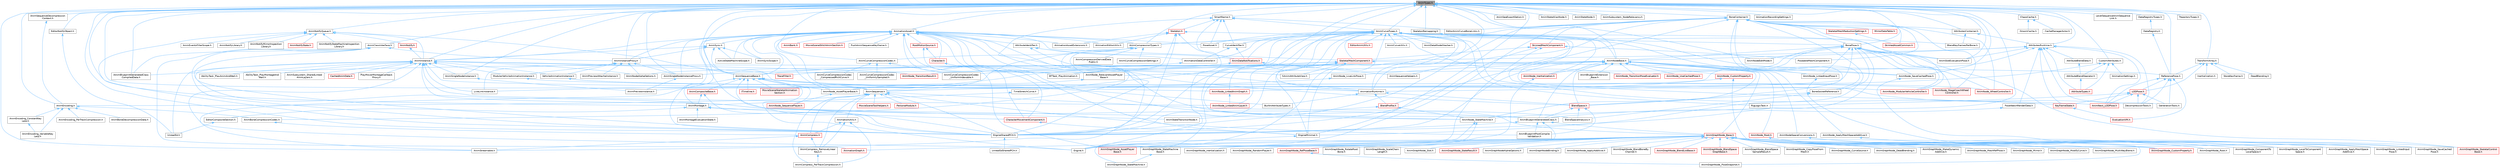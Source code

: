 digraph "AnimTypes.h"
{
 // INTERACTIVE_SVG=YES
 // LATEX_PDF_SIZE
  bgcolor="transparent";
  edge [fontname=Helvetica,fontsize=10,labelfontname=Helvetica,labelfontsize=10];
  node [fontname=Helvetica,fontsize=10,shape=box,height=0.2,width=0.4];
  Node1 [id="Node000001",label="AnimTypes.h",height=0.2,width=0.4,color="gray40", fillcolor="grey60", style="filled", fontcolor="black",tooltip=" "];
  Node1 -> Node2 [id="edge1_Node000001_Node000002",dir="back",color="steelblue1",style="solid",tooltip=" "];
  Node2 [id="Node000002",label="AnimBlueprintGeneratedClass.h",height=0.2,width=0.4,color="grey40", fillcolor="white", style="filled",URL="$dc/d81/AnimBlueprintGeneratedClass_8h.html",tooltip=" "];
  Node2 -> Node3 [id="edge2_Node000002_Node000003",dir="back",color="steelblue1",style="solid",tooltip=" "];
  Node3 [id="Node000003",label="AnimBlueprintPostCompile\lValidation.h",height=0.2,width=0.4,color="grey40", fillcolor="white", style="filled",URL="$de/d1b/AnimBlueprintPostCompileValidation_8h.html",tooltip=" "];
  Node2 -> Node4 [id="edge3_Node000002_Node000004",dir="back",color="steelblue1",style="solid",tooltip=" "];
  Node4 [id="Node000004",label="AnimGraphNode_Base.h",height=0.2,width=0.4,color="red", fillcolor="#FFF0F0", style="filled",URL="$d0/dfb/AnimGraphNode__Base_8h.html",tooltip=" "];
  Node4 -> Node5 [id="edge4_Node000004_Node000005",dir="back",color="steelblue1",style="solid",tooltip=" "];
  Node5 [id="Node000005",label="AnimGraphNodeAlphaOptions.h",height=0.2,width=0.4,color="grey40", fillcolor="white", style="filled",URL="$d6/df6/AnimGraphNodeAlphaOptions_8h.html",tooltip=" "];
  Node4 -> Node6 [id="edge5_Node000004_Node000006",dir="back",color="steelblue1",style="solid",tooltip=" "];
  Node6 [id="Node000006",label="AnimGraphNodeBinding.h",height=0.2,width=0.4,color="grey40", fillcolor="white", style="filled",URL="$d6/d3b/AnimGraphNodeBinding_8h.html",tooltip=" "];
  Node4 -> Node7 [id="edge6_Node000004_Node000007",dir="back",color="steelblue1",style="solid",tooltip=" "];
  Node7 [id="Node000007",label="AnimGraphNode_ApplyAdditive.h",height=0.2,width=0.4,color="grey40", fillcolor="white", style="filled",URL="$da/d67/AnimGraphNode__ApplyAdditive_8h.html",tooltip=" "];
  Node4 -> Node8 [id="edge7_Node000004_Node000008",dir="back",color="steelblue1",style="solid",tooltip=" "];
  Node8 [id="Node000008",label="AnimGraphNode_ApplyMeshSpace\lAdditive.h",height=0.2,width=0.4,color="grey40", fillcolor="white", style="filled",URL="$dd/dc4/AnimGraphNode__ApplyMeshSpaceAdditive_8h.html",tooltip=" "];
  Node4 -> Node9 [id="edge8_Node000004_Node000009",dir="back",color="steelblue1",style="solid",tooltip=" "];
  Node9 [id="Node000009",label="AnimGraphNode_AssetPlayer\lBase.h",height=0.2,width=0.4,color="red", fillcolor="#FFF0F0", style="filled",URL="$d1/d4f/AnimGraphNode__AssetPlayerBase_8h.html",tooltip=" "];
  Node4 -> Node21 [id="edge9_Node000004_Node000021",dir="back",color="steelblue1",style="solid",tooltip=" "];
  Node21 [id="Node000021",label="AnimGraphNode_BlendBoneBy\lChannel.h",height=0.2,width=0.4,color="grey40", fillcolor="white", style="filled",URL="$de/da9/AnimGraphNode__BlendBoneByChannel_8h.html",tooltip=" "];
  Node4 -> Node22 [id="edge10_Node000004_Node000022",dir="back",color="steelblue1",style="solid",tooltip=" "];
  Node22 [id="Node000022",label="AnimGraphNode_BlendListBase.h",height=0.2,width=0.4,color="red", fillcolor="#FFF0F0", style="filled",URL="$d7/d20/AnimGraphNode__BlendListBase_8h.html",tooltip=" "];
  Node4 -> Node27 [id="edge11_Node000004_Node000027",dir="back",color="steelblue1",style="solid",tooltip=" "];
  Node27 [id="Node000027",label="AnimGraphNode_BlendSpace\lGraphBase.h",height=0.2,width=0.4,color="red", fillcolor="#FFF0F0", style="filled",URL="$d6/d44/AnimGraphNode__BlendSpaceGraphBase_8h.html",tooltip=" "];
  Node4 -> Node30 [id="edge12_Node000004_Node000030",dir="back",color="steelblue1",style="solid",tooltip=" "];
  Node30 [id="Node000030",label="AnimGraphNode_BlendSpace\lSampleResult.h",height=0.2,width=0.4,color="grey40", fillcolor="white", style="filled",URL="$de/df8/AnimGraphNode__BlendSpaceSampleResult_8h.html",tooltip=" "];
  Node4 -> Node31 [id="edge13_Node000004_Node000031",dir="back",color="steelblue1",style="solid",tooltip=" "];
  Node31 [id="Node000031",label="AnimGraphNode_ComponentTo\lLocalSpace.h",height=0.2,width=0.4,color="grey40", fillcolor="white", style="filled",URL="$d1/d3f/AnimGraphNode__ComponentToLocalSpace_8h.html",tooltip=" "];
  Node4 -> Node32 [id="edge14_Node000004_Node000032",dir="back",color="steelblue1",style="solid",tooltip=" "];
  Node32 [id="Node000032",label="AnimGraphNode_CopyPoseFrom\lMesh.h",height=0.2,width=0.4,color="grey40", fillcolor="white", style="filled",URL="$d6/d71/AnimGraphNode__CopyPoseFromMesh_8h.html",tooltip=" "];
  Node4 -> Node33 [id="edge15_Node000004_Node000033",dir="back",color="steelblue1",style="solid",tooltip=" "];
  Node33 [id="Node000033",label="AnimGraphNode_CurveSource.h",height=0.2,width=0.4,color="grey40", fillcolor="white", style="filled",URL="$dc/de5/AnimGraphNode__CurveSource_8h.html",tooltip=" "];
  Node4 -> Node34 [id="edge16_Node000004_Node000034",dir="back",color="steelblue1",style="solid",tooltip=" "];
  Node34 [id="Node000034",label="AnimGraphNode_CustomProperty.h",height=0.2,width=0.4,color="red", fillcolor="#FFF0F0", style="filled",URL="$d8/d3f/AnimGraphNode__CustomProperty_8h.html",tooltip=" "];
  Node4 -> Node38 [id="edge17_Node000004_Node000038",dir="back",color="steelblue1",style="solid",tooltip=" "];
  Node38 [id="Node000038",label="AnimGraphNode_DeadBlending.h",height=0.2,width=0.4,color="grey40", fillcolor="white", style="filled",URL="$d8/d73/AnimGraphNode__DeadBlending_8h.html",tooltip=" "];
  Node4 -> Node39 [id="edge18_Node000004_Node000039",dir="back",color="steelblue1",style="solid",tooltip=" "];
  Node39 [id="Node000039",label="AnimGraphNode_Inertialization.h",height=0.2,width=0.4,color="grey40", fillcolor="white", style="filled",URL="$d7/d66/AnimGraphNode__Inertialization_8h.html",tooltip=" "];
  Node4 -> Node40 [id="edge19_Node000004_Node000040",dir="back",color="steelblue1",style="solid",tooltip=" "];
  Node40 [id="Node000040",label="AnimGraphNode_LinkedInput\lPose.h",height=0.2,width=0.4,color="grey40", fillcolor="white", style="filled",URL="$d7/d8c/AnimGraphNode__LinkedInputPose_8h.html",tooltip=" "];
  Node4 -> Node41 [id="edge20_Node000004_Node000041",dir="back",color="steelblue1",style="solid",tooltip=" "];
  Node41 [id="Node000041",label="AnimGraphNode_LocalToComponent\lSpace.h",height=0.2,width=0.4,color="grey40", fillcolor="white", style="filled",URL="$d6/d01/AnimGraphNode__LocalToComponentSpace_8h.html",tooltip=" "];
  Node4 -> Node42 [id="edge21_Node000004_Node000042",dir="back",color="steelblue1",style="solid",tooltip=" "];
  Node42 [id="Node000042",label="AnimGraphNode_MakeDynamic\lAdditive.h",height=0.2,width=0.4,color="grey40", fillcolor="white", style="filled",URL="$d4/dc9/AnimGraphNode__MakeDynamicAdditive_8h.html",tooltip=" "];
  Node4 -> Node43 [id="edge22_Node000004_Node000043",dir="back",color="steelblue1",style="solid",tooltip=" "];
  Node43 [id="Node000043",label="AnimGraphNode_MeshRefPose.h",height=0.2,width=0.4,color="grey40", fillcolor="white", style="filled",URL="$d3/d58/AnimGraphNode__MeshRefPose_8h.html",tooltip=" "];
  Node4 -> Node44 [id="edge23_Node000004_Node000044",dir="back",color="steelblue1",style="solid",tooltip=" "];
  Node44 [id="Node000044",label="AnimGraphNode_Mirror.h",height=0.2,width=0.4,color="grey40", fillcolor="white", style="filled",URL="$de/d96/AnimGraphNode__Mirror_8h.html",tooltip=" "];
  Node4 -> Node45 [id="edge24_Node000004_Node000045",dir="back",color="steelblue1",style="solid",tooltip=" "];
  Node45 [id="Node000045",label="AnimGraphNode_ModifyCurve.h",height=0.2,width=0.4,color="grey40", fillcolor="white", style="filled",URL="$d5/d09/AnimGraphNode__ModifyCurve_8h.html",tooltip=" "];
  Node4 -> Node46 [id="edge25_Node000004_Node000046",dir="back",color="steelblue1",style="solid",tooltip=" "];
  Node46 [id="Node000046",label="AnimGraphNode_MultiWayBlend.h",height=0.2,width=0.4,color="grey40", fillcolor="white", style="filled",URL="$dd/dcb/AnimGraphNode__MultiWayBlend_8h.html",tooltip=" "];
  Node4 -> Node47 [id="edge26_Node000004_Node000047",dir="back",color="steelblue1",style="solid",tooltip=" "];
  Node47 [id="Node000047",label="AnimGraphNode_PoseSnapshot.h",height=0.2,width=0.4,color="grey40", fillcolor="white", style="filled",URL="$d1/d92/AnimGraphNode__PoseSnapshot_8h.html",tooltip=" "];
  Node4 -> Node48 [id="edge27_Node000004_Node000048",dir="back",color="steelblue1",style="solid",tooltip=" "];
  Node48 [id="Node000048",label="AnimGraphNode_RandomPlayer.h",height=0.2,width=0.4,color="grey40", fillcolor="white", style="filled",URL="$dc/d48/AnimGraphNode__RandomPlayer_8h.html",tooltip=" "];
  Node4 -> Node49 [id="edge28_Node000004_Node000049",dir="back",color="steelblue1",style="solid",tooltip=" "];
  Node49 [id="Node000049",label="AnimGraphNode_RefPoseBase.h",height=0.2,width=0.4,color="red", fillcolor="#FFF0F0", style="filled",URL="$d8/d34/AnimGraphNode__RefPoseBase_8h.html",tooltip=" "];
  Node49 -> Node47 [id="edge29_Node000049_Node000047",dir="back",color="steelblue1",style="solid",tooltip=" "];
  Node4 -> Node52 [id="edge30_Node000004_Node000052",dir="back",color="steelblue1",style="solid",tooltip=" "];
  Node52 [id="Node000052",label="AnimGraphNode_Root.h",height=0.2,width=0.4,color="grey40", fillcolor="white", style="filled",URL="$d2/d39/AnimGraphNode__Root_8h.html",tooltip=" "];
  Node4 -> Node53 [id="edge31_Node000004_Node000053",dir="back",color="steelblue1",style="solid",tooltip=" "];
  Node53 [id="Node000053",label="AnimGraphNode_RotateRoot\lBone.h",height=0.2,width=0.4,color="grey40", fillcolor="white", style="filled",URL="$d4/de0/AnimGraphNode__RotateRootBone_8h.html",tooltip=" "];
  Node4 -> Node54 [id="edge32_Node000004_Node000054",dir="back",color="steelblue1",style="solid",tooltip=" "];
  Node54 [id="Node000054",label="AnimGraphNode_SaveCached\lPose.h",height=0.2,width=0.4,color="grey40", fillcolor="white", style="filled",URL="$df/d5e/AnimGraphNode__SaveCachedPose_8h.html",tooltip=" "];
  Node4 -> Node55 [id="edge33_Node000004_Node000055",dir="back",color="steelblue1",style="solid",tooltip=" "];
  Node55 [id="Node000055",label="AnimGraphNode_ScaleChain\lLength.h",height=0.2,width=0.4,color="grey40", fillcolor="white", style="filled",URL="$d9/df8/AnimGraphNode__ScaleChainLength_8h.html",tooltip=" "];
  Node4 -> Node56 [id="edge34_Node000004_Node000056",dir="back",color="steelblue1",style="solid",tooltip=" "];
  Node56 [id="Node000056",label="AnimGraphNode_SkeletalControl\lBase.h",height=0.2,width=0.4,color="red", fillcolor="#FFF0F0", style="filled",URL="$d9/dff/AnimGraphNode__SkeletalControlBase_8h.html",tooltip=" "];
  Node4 -> Node81 [id="edge35_Node000004_Node000081",dir="back",color="steelblue1",style="solid",tooltip=" "];
  Node81 [id="Node000081",label="AnimGraphNode_Slot.h",height=0.2,width=0.4,color="grey40", fillcolor="white", style="filled",URL="$df/d63/AnimGraphNode__Slot_8h.html",tooltip=" "];
  Node4 -> Node82 [id="edge36_Node000004_Node000082",dir="back",color="steelblue1",style="solid",tooltip=" "];
  Node82 [id="Node000082",label="AnimGraphNode_StateMachine\lBase.h",height=0.2,width=0.4,color="grey40", fillcolor="white", style="filled",URL="$dc/d11/AnimGraphNode__StateMachineBase_8h.html",tooltip=" "];
  Node82 -> Node83 [id="edge37_Node000082_Node000083",dir="back",color="steelblue1",style="solid",tooltip=" "];
  Node83 [id="Node000083",label="AnimGraphNode_StateMachine.h",height=0.2,width=0.4,color="grey40", fillcolor="white", style="filled",URL="$d9/d4d/AnimGraphNode__StateMachine_8h.html",tooltip=" "];
  Node4 -> Node84 [id="edge38_Node000004_Node000084",dir="back",color="steelblue1",style="solid",tooltip=" "];
  Node84 [id="Node000084",label="AnimGraphNode_StateResult.h",height=0.2,width=0.4,color="red", fillcolor="#FFF0F0", style="filled",URL="$d3/d7e/AnimGraphNode__StateResult_8h.html",tooltip=" "];
  Node4 -> Node90 [id="edge39_Node000004_Node000090",dir="back",color="steelblue1",style="solid",tooltip=" "];
  Node90 [id="Node000090",label="AnimationGraph.h",height=0.2,width=0.4,color="red", fillcolor="#FFF0F0", style="filled",URL="$df/d2e/AnimationGraph_8h.html",tooltip=" "];
  Node2 -> Node96 [id="edge40_Node000002_Node000096",dir="back",color="steelblue1",style="solid",tooltip=" "];
  Node96 [id="Node000096",label="Engine.h",height=0.2,width=0.4,color="grey40", fillcolor="white", style="filled",URL="$d1/d34/Public_2Engine_8h.html",tooltip=" "];
  Node2 -> Node97 [id="edge41_Node000002_Node000097",dir="back",color="steelblue1",style="solid",tooltip=" "];
  Node97 [id="Node000097",label="EngineSharedPCH.h",height=0.2,width=0.4,color="grey40", fillcolor="white", style="filled",URL="$dc/dbb/EngineSharedPCH_8h.html",tooltip=" "];
  Node97 -> Node98 [id="edge42_Node000097_Node000098",dir="back",color="steelblue1",style="solid",tooltip=" "];
  Node98 [id="Node000098",label="UnrealEdSharedPCH.h",height=0.2,width=0.4,color="grey40", fillcolor="white", style="filled",URL="$d1/de6/UnrealEdSharedPCH_8h.html",tooltip=" "];
  Node1 -> Node99 [id="edge43_Node000001_Node000099",dir="back",color="steelblue1",style="solid",tooltip=" "];
  Node99 [id="Node000099",label="AnimClassInterface.h",height=0.2,width=0.4,color="grey40", fillcolor="white", style="filled",URL="$df/dce/AnimClassInterface_8h.html",tooltip=" "];
  Node99 -> Node2 [id="edge44_Node000099_Node000002",dir="back",color="steelblue1",style="solid",tooltip=" "];
  Node99 -> Node100 [id="edge45_Node000099_Node000100",dir="back",color="steelblue1",style="solid",tooltip=" "];
  Node100 [id="Node000100",label="AnimInstanceProxy.h",height=0.2,width=0.4,color="grey40", fillcolor="white", style="filled",URL="$d6/d6e/AnimInstanceProxy_8h.html",tooltip=" "];
  Node100 -> Node101 [id="edge46_Node000100_Node000101",dir="back",color="steelblue1",style="solid",tooltip=" "];
  Node101 [id="Node000101",label="AnimNodeAlphaOptions.h",height=0.2,width=0.4,color="grey40", fillcolor="white", style="filled",URL="$df/d96/AnimNodeAlphaOptions_8h.html",tooltip=" "];
  Node100 -> Node102 [id="edge47_Node000100_Node000102",dir="back",color="steelblue1",style="solid",tooltip=" "];
  Node102 [id="Node000102",label="AnimPreviewAttacheInstance.h",height=0.2,width=0.4,color="grey40", fillcolor="white", style="filled",URL="$d8/dda/AnimPreviewAttacheInstance_8h.html",tooltip=" "];
  Node100 -> Node103 [id="edge48_Node000100_Node000103",dir="back",color="steelblue1",style="solid",tooltip=" "];
  Node103 [id="Node000103",label="AnimSingleNodeInstanceProxy.h",height=0.2,width=0.4,color="grey40", fillcolor="white", style="filled",URL="$dc/de5/AnimSingleNodeInstanceProxy_8h.html",tooltip=" "];
  Node103 -> Node104 [id="edge49_Node000103_Node000104",dir="back",color="steelblue1",style="solid",tooltip=" "];
  Node104 [id="Node000104",label="AnimPreviewInstance.h",height=0.2,width=0.4,color="grey40", fillcolor="white", style="filled",URL="$d1/d84/AnimPreviewInstance_8h.html",tooltip=" "];
  Node100 -> Node105 [id="edge50_Node000100_Node000105",dir="back",color="steelblue1",style="solid",tooltip=" "];
  Node105 [id="Node000105",label="LiveLinkInstance.h",height=0.2,width=0.4,color="grey40", fillcolor="white", style="filled",URL="$d5/d97/LiveLinkInstance_8h.html",tooltip=" "];
  Node100 -> Node106 [id="edge51_Node000100_Node000106",dir="back",color="steelblue1",style="solid",tooltip=" "];
  Node106 [id="Node000106",label="ModularVehicleAnimationInstance.h",height=0.2,width=0.4,color="grey40", fillcolor="white", style="filled",URL="$d9/d14/ModularVehicleAnimationInstance_8h.html",tooltip=" "];
  Node106 -> Node107 [id="edge52_Node000106_Node000107",dir="back",color="steelblue1",style="solid",tooltip=" "];
  Node107 [id="Node000107",label="AnimNode_ModularVehicleController.h",height=0.2,width=0.4,color="red", fillcolor="#FFF0F0", style="filled",URL="$d8/d10/AnimNode__ModularVehicleController_8h.html",tooltip=" "];
  Node100 -> Node108 [id="edge53_Node000100_Node000108",dir="back",color="steelblue1",style="solid",tooltip=" "];
  Node108 [id="Node000108",label="VehicleAnimationInstance.h",height=0.2,width=0.4,color="grey40", fillcolor="white", style="filled",URL="$d4/dc8/VehicleAnimationInstance_8h.html",tooltip=" "];
  Node108 -> Node109 [id="edge54_Node000108_Node000109",dir="back",color="steelblue1",style="solid",tooltip=" "];
  Node109 [id="Node000109",label="AnimNode_StageCoachWheel\lController.h",height=0.2,width=0.4,color="red", fillcolor="#FFF0F0", style="filled",URL="$d0/d68/AnimNode__StageCoachWheelController_8h.html",tooltip=" "];
  Node108 -> Node110 [id="edge55_Node000108_Node000110",dir="back",color="steelblue1",style="solid",tooltip=" "];
  Node110 [id="Node000110",label="AnimNode_WheelController.h",height=0.2,width=0.4,color="red", fillcolor="#FFF0F0", style="filled",URL="$d4/dbf/AnimNode__WheelController_8h.html",tooltip=" "];
  Node99 -> Node90 [id="edge56_Node000099_Node000090",dir="back",color="steelblue1",style="solid",tooltip=" "];
  Node99 -> Node97 [id="edge57_Node000099_Node000097",dir="back",color="steelblue1",style="solid",tooltip=" "];
  Node99 -> Node111 [id="edge58_Node000099_Node000111",dir="back",color="steelblue1",style="solid",tooltip=" "];
  Node111 [id="Node000111",label="IAnimBlueprintGeneratedClass\lCompiledData.h",height=0.2,width=0.4,color="grey40", fillcolor="white", style="filled",URL="$d6/de8/IAnimBlueprintGeneratedClassCompiledData_8h.html",tooltip=" "];
  Node1 -> Node112 [id="edge59_Node000001_Node000112",dir="back",color="steelblue1",style="solid",tooltip=" "];
  Node112 [id="Node000112",label="AnimCompressionTypes.h",height=0.2,width=0.4,color="grey40", fillcolor="white", style="filled",URL="$d1/d3b/AnimCompressionTypes_8h.html",tooltip=" "];
  Node112 -> Node113 [id="edge60_Node000112_Node000113",dir="back",color="steelblue1",style="solid",tooltip=" "];
  Node113 [id="Node000113",label="AnimBoneCompressionCodec.h",height=0.2,width=0.4,color="grey40", fillcolor="white", style="filled",URL="$dd/dc3/AnimBoneCompressionCodec_8h.html",tooltip=" "];
  Node113 -> Node114 [id="edge61_Node000113_Node000114",dir="back",color="steelblue1",style="solid",tooltip=" "];
  Node114 [id="Node000114",label="AnimCompress.h",height=0.2,width=0.4,color="red", fillcolor="#FFF0F0", style="filled",URL="$dd/d6d/AnimCompress_8h.html",tooltip=" "];
  Node114 -> Node118 [id="edge62_Node000114_Node000118",dir="back",color="steelblue1",style="solid",tooltip=" "];
  Node118 [id="Node000118",label="AnimCompress_RemoveLinear\lKeys.h",height=0.2,width=0.4,color="grey40", fillcolor="white", style="filled",URL="$d1/d0a/AnimCompress__RemoveLinearKeys_8h.html",tooltip=" "];
  Node118 -> Node119 [id="edge63_Node000118_Node000119",dir="back",color="steelblue1",style="solid",tooltip=" "];
  Node119 [id="Node000119",label="AnimCompress_PerTrackCompression.h",height=0.2,width=0.4,color="grey40", fillcolor="white", style="filled",URL="$d1/d22/AnimCompress__PerTrackCompression_8h.html",tooltip=" "];
  Node114 -> Node121 [id="edge64_Node000114_Node000121",dir="back",color="steelblue1",style="solid",tooltip=" "];
  Node121 [id="Node000121",label="AnimStreamable.h",height=0.2,width=0.4,color="grey40", fillcolor="white", style="filled",URL="$d1/d46/AnimStreamable_8h.html",tooltip=" "];
  Node112 -> Node122 [id="edge65_Node000112_Node000122",dir="back",color="steelblue1",style="solid",tooltip=" "];
  Node122 [id="Node000122",label="AnimCompressionDerivedData\lPublic.h",height=0.2,width=0.4,color="grey40", fillcolor="white", style="filled",URL="$dc/d36/AnimCompressionDerivedDataPublic_8h.html",tooltip=" "];
  Node112 -> Node123 [id="edge66_Node000112_Node000123",dir="back",color="steelblue1",style="solid",tooltip=" "];
  Node123 [id="Node000123",label="AnimCurveCompressionCodec.h",height=0.2,width=0.4,color="grey40", fillcolor="white", style="filled",URL="$d3/d77/AnimCurveCompressionCodec_8h.html",tooltip=" "];
  Node123 -> Node124 [id="edge67_Node000123_Node000124",dir="back",color="steelblue1",style="solid",tooltip=" "];
  Node124 [id="Node000124",label="AnimCurveCompressionCodec\l_CompressedRichCurve.h",height=0.2,width=0.4,color="grey40", fillcolor="white", style="filled",URL="$db/d72/AnimCurveCompressionCodec__CompressedRichCurve_8h.html",tooltip=" "];
  Node123 -> Node125 [id="edge68_Node000123_Node000125",dir="back",color="steelblue1",style="solid",tooltip=" "];
  Node125 [id="Node000125",label="AnimCurveCompressionCodec\l_UniformIndexable.h",height=0.2,width=0.4,color="grey40", fillcolor="white", style="filled",URL="$d7/d0a/AnimCurveCompressionCodec__UniformIndexable_8h.html",tooltip=" "];
  Node123 -> Node126 [id="edge69_Node000123_Node000126",dir="back",color="steelblue1",style="solid",tooltip=" "];
  Node126 [id="Node000126",label="AnimCurveCompressionCodec\l_UniformlySampled.h",height=0.2,width=0.4,color="grey40", fillcolor="white", style="filled",URL="$da/d4c/AnimCurveCompressionCodec__UniformlySampled_8h.html",tooltip=" "];
  Node112 -> Node127 [id="edge70_Node000112_Node000127",dir="back",color="steelblue1",style="solid",tooltip=" "];
  Node127 [id="Node000127",label="AnimCurveCompressionSettings.h",height=0.2,width=0.4,color="grey40", fillcolor="white", style="filled",URL="$d0/d49/AnimCurveCompressionSettings_8h.html",tooltip=" "];
  Node112 -> Node128 [id="edge71_Node000112_Node000128",dir="back",color="steelblue1",style="solid",tooltip=" "];
  Node128 [id="Node000128",label="AnimSequence.h",height=0.2,width=0.4,color="grey40", fillcolor="white", style="filled",URL="$d0/d8a/AnimSequence_8h.html",tooltip=" "];
  Node128 -> Node3 [id="edge72_Node000128_Node000003",dir="back",color="steelblue1",style="solid",tooltip=" "];
  Node128 -> Node114 [id="edge73_Node000128_Node000114",dir="back",color="steelblue1",style="solid",tooltip=" "];
  Node128 -> Node119 [id="edge74_Node000128_Node000119",dir="back",color="steelblue1",style="solid",tooltip=" "];
  Node128 -> Node118 [id="edge75_Node000128_Node000118",dir="back",color="steelblue1",style="solid",tooltip=" "];
  Node128 -> Node129 [id="edge76_Node000128_Node000129",dir="back",color="steelblue1",style="solid",tooltip=" "];
  Node129 [id="Node000129",label="AnimEncoding.h",height=0.2,width=0.4,color="grey40", fillcolor="white", style="filled",URL="$d9/dfd/AnimEncoding_8h.html",tooltip=" "];
  Node129 -> Node113 [id="edge77_Node000129_Node000113",dir="back",color="steelblue1",style="solid",tooltip=" "];
  Node129 -> Node130 [id="edge78_Node000129_Node000130",dir="back",color="steelblue1",style="solid",tooltip=" "];
  Node130 [id="Node000130",label="AnimBoneDecompressionData.h",height=0.2,width=0.4,color="grey40", fillcolor="white", style="filled",URL="$d9/d92/AnimBoneDecompressionData_8h.html",tooltip=" "];
  Node129 -> Node131 [id="edge79_Node000129_Node000131",dir="back",color="steelblue1",style="solid",tooltip=" "];
  Node131 [id="Node000131",label="AnimEncoding_ConstantKey\lLerp.h",height=0.2,width=0.4,color="grey40", fillcolor="white", style="filled",URL="$d8/d74/AnimEncoding__ConstantKeyLerp_8h.html",tooltip=" "];
  Node131 -> Node132 [id="edge80_Node000131_Node000132",dir="back",color="steelblue1",style="solid",tooltip=" "];
  Node132 [id="Node000132",label="AnimEncoding_VariableKey\lLerp.h",height=0.2,width=0.4,color="grey40", fillcolor="white", style="filled",URL="$d7/d4b/AnimEncoding__VariableKeyLerp_8h.html",tooltip=" "];
  Node129 -> Node133 [id="edge81_Node000129_Node000133",dir="back",color="steelblue1",style="solid",tooltip=" "];
  Node133 [id="Node000133",label="AnimEncoding_PerTrackCompression.h",height=0.2,width=0.4,color="grey40", fillcolor="white", style="filled",URL="$dc/d27/AnimEncoding__PerTrackCompression_8h.html",tooltip=" "];
  Node129 -> Node132 [id="edge82_Node000129_Node000132",dir="back",color="steelblue1",style="solid",tooltip=" "];
  Node128 -> Node134 [id="edge83_Node000128_Node000134",dir="back",color="steelblue1",style="solid",tooltip=" "];
  Node134 [id="Node000134",label="AnimationUtils.h",height=0.2,width=0.4,color="grey40", fillcolor="white", style="filled",URL="$d6/db6/AnimationUtils_8h.html",tooltip=" "];
  Node134 -> Node114 [id="edge84_Node000134_Node000114",dir="back",color="steelblue1",style="solid",tooltip=" "];
  Node134 -> Node119 [id="edge85_Node000134_Node000119",dir="back",color="steelblue1",style="solid",tooltip=" "];
  Node134 -> Node118 [id="edge86_Node000134_Node000118",dir="back",color="steelblue1",style="solid",tooltip=" "];
  Node128 -> Node135 [id="edge87_Node000128_Node000135",dir="back",color="steelblue1",style="solid",tooltip=" "];
  Node135 [id="Node000135",label="BlendSpaceAnalysis.h",height=0.2,width=0.4,color="grey40", fillcolor="white", style="filled",URL="$d7/daf/BlendSpaceAnalysis_8h.html",tooltip=" "];
  Node128 -> Node97 [id="edge88_Node000128_Node000097",dir="back",color="steelblue1",style="solid",tooltip=" "];
  Node128 -> Node136 [id="edge89_Node000128_Node000136",dir="back",color="steelblue1",style="solid",tooltip=" "];
  Node136 [id="Node000136",label="MovieSceneToolHelpers.h",height=0.2,width=0.4,color="red", fillcolor="#FFF0F0", style="filled",URL="$d4/d0e/MovieSceneToolHelpers_8h.html",tooltip=" "];
  Node128 -> Node141 [id="edge90_Node000128_Node000141",dir="back",color="steelblue1",style="solid",tooltip=" "];
  Node141 [id="Node000141",label="PersonaModule.h",height=0.2,width=0.4,color="red", fillcolor="#FFF0F0", style="filled",URL="$de/d74/PersonaModule_8h.html",tooltip=" "];
  Node112 -> Node121 [id="edge91_Node000112_Node000121",dir="back",color="steelblue1",style="solid",tooltip=" "];
  Node1 -> Node123 [id="edge92_Node000001_Node000123",dir="back",color="steelblue1",style="solid",tooltip=" "];
  Node1 -> Node143 [id="edge93_Node000001_Node000143",dir="back",color="steelblue1",style="solid",tooltip=" "];
  Node143 [id="Node000143",label="AnimCurveTypes.h",height=0.2,width=0.4,color="grey40", fillcolor="white", style="filled",URL="$d2/d19/AnimCurveTypes_8h.html",tooltip=" "];
  Node143 -> Node112 [id="edge94_Node000143_Node000112",dir="back",color="steelblue1",style="solid",tooltip=" "];
  Node143 -> Node144 [id="edge95_Node000143_Node000144",dir="back",color="steelblue1",style="solid",tooltip=" "];
  Node144 [id="Node000144",label="AnimCurveUtils.h",height=0.2,width=0.4,color="grey40", fillcolor="white", style="filled",URL="$d2/d99/AnimCurveUtils_8h.html",tooltip=" "];
  Node143 -> Node145 [id="edge96_Node000143_Node000145",dir="back",color="steelblue1",style="solid",tooltip=" "];
  Node145 [id="Node000145",label="AnimDataModelHasher.h",height=0.2,width=0.4,color="grey40", fillcolor="white", style="filled",URL="$d1/d21/AnimDataModelHasher_8h.html",tooltip=" "];
  Node143 -> Node146 [id="edge97_Node000143_Node000146",dir="back",color="steelblue1",style="solid",tooltip=" "];
  Node146 [id="Node000146",label="AnimDataNotifications.h",height=0.2,width=0.4,color="red", fillcolor="#FFF0F0", style="filled",URL="$df/dfa/AnimDataNotifications_8h.html",tooltip=" "];
  Node146 -> Node128 [id="edge98_Node000146_Node000128",dir="back",color="steelblue1",style="solid",tooltip=" "];
  Node146 -> Node182 [id="edge99_Node000146_Node000182",dir="back",color="steelblue1",style="solid",tooltip=" "];
  Node182 [id="Node000182",label="AnimSequenceHelpers.h",height=0.2,width=0.4,color="grey40", fillcolor="white", style="filled",URL="$dd/d12/AnimSequenceHelpers_8h.html",tooltip=" "];
  Node143 -> Node187 [id="edge100_Node000143_Node000187",dir="back",color="steelblue1",style="solid",tooltip=" "];
  Node187 [id="Node000187",label="AnimNext_LODPose.h",height=0.2,width=0.4,color="red", fillcolor="#FFF0F0", style="filled",URL="$d7/d76/AnimNext__LODPose_8h.html",tooltip=" "];
  Node143 -> Node191 [id="edge101_Node000143_Node000191",dir="back",color="steelblue1",style="solid",tooltip=" "];
  Node191 [id="Node000191",label="AnimNodeBase.h",height=0.2,width=0.4,color="grey40", fillcolor="white", style="filled",URL="$d9/dce/AnimNodeBase_8h.html",tooltip=" "];
  Node191 -> Node192 [id="edge102_Node000191_Node000192",dir="back",color="steelblue1",style="solid",tooltip=" "];
  Node192 [id="Node000192",label="AnimBlueprintExtension\l_Base.h",height=0.2,width=0.4,color="grey40", fillcolor="white", style="filled",URL="$d1/d73/AnimBlueprintExtension__Base_8h.html",tooltip=" "];
  Node191 -> Node2 [id="edge103_Node000191_Node000002",dir="back",color="steelblue1",style="solid",tooltip=" "];
  Node191 -> Node4 [id="edge104_Node000191_Node000004",dir="back",color="steelblue1",style="solid",tooltip=" "];
  Node191 -> Node101 [id="edge105_Node000191_Node000101",dir="back",color="steelblue1",style="solid",tooltip=" "];
  Node191 -> Node193 [id="edge106_Node000191_Node000193",dir="back",color="steelblue1",style="solid",tooltip=" "];
  Node193 [id="Node000193",label="AnimNodeSpaceConversions.h",height=0.2,width=0.4,color="grey40", fillcolor="white", style="filled",URL="$da/d0a/AnimNodeSpaceConversions_8h.html",tooltip=" "];
  Node193 -> Node31 [id="edge107_Node000193_Node000031",dir="back",color="steelblue1",style="solid",tooltip=" "];
  Node193 -> Node41 [id="edge108_Node000193_Node000041",dir="back",color="steelblue1",style="solid",tooltip=" "];
  Node191 -> Node194 [id="edge109_Node000191_Node000194",dir="back",color="steelblue1",style="solid",tooltip=" "];
  Node194 [id="Node000194",label="AnimNode_ApplyMeshSpaceAdditive.h",height=0.2,width=0.4,color="grey40", fillcolor="white", style="filled",URL="$d9/d6b/AnimNode__ApplyMeshSpaceAdditive_8h.html",tooltip=" "];
  Node194 -> Node8 [id="edge110_Node000194_Node000008",dir="back",color="steelblue1",style="solid",tooltip=" "];
  Node191 -> Node195 [id="edge111_Node000191_Node000195",dir="back",color="steelblue1",style="solid",tooltip=" "];
  Node195 [id="Node000195",label="AnimNode_CustomProperty.h",height=0.2,width=0.4,color="red", fillcolor="#FFF0F0", style="filled",URL="$d3/ddc/AnimNode__CustomProperty_8h.html",tooltip=" "];
  Node195 -> Node34 [id="edge112_Node000195_Node000034",dir="back",color="steelblue1",style="solid",tooltip=" "];
  Node195 -> Node197 [id="edge113_Node000195_Node000197",dir="back",color="steelblue1",style="solid",tooltip=" "];
  Node197 [id="Node000197",label="AnimNode_LinkedAnimGraph.h",height=0.2,width=0.4,color="red", fillcolor="#FFF0F0", style="filled",URL="$d8/d5e/AnimNode__LinkedAnimGraph_8h.html",tooltip=" "];
  Node197 -> Node198 [id="edge114_Node000197_Node000198",dir="back",color="steelblue1",style="solid",tooltip=" "];
  Node198 [id="Node000198",label="AnimNode_LinkedAnimLayer.h",height=0.2,width=0.4,color="red", fillcolor="#FFF0F0", style="filled",URL="$da/d11/AnimNode__LinkedAnimLayer_8h.html",tooltip=" "];
  Node191 -> Node199 [id="edge115_Node000191_Node000199",dir="back",color="steelblue1",style="solid",tooltip=" "];
  Node199 [id="Node000199",label="AnimNode_Inertialization.h",height=0.2,width=0.4,color="red", fillcolor="#FFF0F0", style="filled",URL="$d8/d62/AnimNode__Inertialization_8h.html",tooltip=" "];
  Node199 -> Node39 [id="edge116_Node000199_Node000039",dir="back",color="steelblue1",style="solid",tooltip=" "];
  Node191 -> Node201 [id="edge117_Node000191_Node000201",dir="back",color="steelblue1",style="solid",tooltip=" "];
  Node201 [id="Node000201",label="AnimNode_LinkedInputPose.h",height=0.2,width=0.4,color="grey40", fillcolor="white", style="filled",URL="$d3/d07/AnimNode__LinkedInputPose_8h.html",tooltip=" "];
  Node201 -> Node40 [id="edge118_Node000201_Node000040",dir="back",color="steelblue1",style="solid",tooltip=" "];
  Node191 -> Node202 [id="edge119_Node000191_Node000202",dir="back",color="steelblue1",style="solid",tooltip=" "];
  Node202 [id="Node000202",label="AnimNode_LiveLinkPose.h",height=0.2,width=0.4,color="grey40", fillcolor="white", style="filled",URL="$df/d09/AnimNode__LiveLinkPose_8h.html",tooltip=" "];
  Node202 -> Node105 [id="edge120_Node000202_Node000105",dir="back",color="steelblue1",style="solid",tooltip=" "];
  Node191 -> Node203 [id="edge121_Node000191_Node000203",dir="back",color="steelblue1",style="solid",tooltip=" "];
  Node203 [id="Node000203",label="AnimNode_RelevantAssetPlayer\lBase.h",height=0.2,width=0.4,color="grey40", fillcolor="white", style="filled",URL="$d5/d02/AnimNode__RelevantAssetPlayerBase_8h.html",tooltip=" "];
  Node203 -> Node204 [id="edge122_Node000203_Node000204",dir="back",color="steelblue1",style="solid",tooltip=" "];
  Node204 [id="Node000204",label="AnimNode_AssetPlayerBase.h",height=0.2,width=0.4,color="grey40", fillcolor="white", style="filled",URL="$db/d4a/AnimNode__AssetPlayerBase_8h.html",tooltip=" "];
  Node204 -> Node160 [id="edge123_Node000204_Node000160",dir="back",color="steelblue1",style="solid",tooltip=" "];
  Node160 [id="Node000160",label="AnimNode_SequencePlayer.h",height=0.2,width=0.4,color="red", fillcolor="#FFF0F0", style="filled",URL="$d6/d7e/AnimNode__SequencePlayer_8h.html",tooltip=" "];
  Node191 -> Node205 [id="edge124_Node000191_Node000205",dir="back",color="steelblue1",style="solid",tooltip=" "];
  Node205 [id="Node000205",label="AnimNode_Root.h",height=0.2,width=0.4,color="red", fillcolor="#FFF0F0", style="filled",URL="$d3/d2c/AnimNode__Root_8h.html",tooltip=" "];
  Node205 -> Node52 [id="edge125_Node000205_Node000052",dir="back",color="steelblue1",style="solid",tooltip=" "];
  Node191 -> Node207 [id="edge126_Node000191_Node000207",dir="back",color="steelblue1",style="solid",tooltip=" "];
  Node207 [id="Node000207",label="AnimNode_SaveCachedPose.h",height=0.2,width=0.4,color="grey40", fillcolor="white", style="filled",URL="$d8/d46/AnimNode__SaveCachedPose_8h.html",tooltip=" "];
  Node207 -> Node54 [id="edge127_Node000207_Node000054",dir="back",color="steelblue1",style="solid",tooltip=" "];
  Node191 -> Node163 [id="edge128_Node000191_Node000163",dir="back",color="steelblue1",style="solid",tooltip=" "];
  Node163 [id="Node000163",label="AnimNode_StateMachine.h",height=0.2,width=0.4,color="grey40", fillcolor="white", style="filled",URL="$df/d8f/AnimNode__StateMachine_8h.html",tooltip=" "];
  Node163 -> Node83 [id="edge129_Node000163_Node000083",dir="back",color="steelblue1",style="solid",tooltip=" "];
  Node163 -> Node82 [id="edge130_Node000163_Node000082",dir="back",color="steelblue1",style="solid",tooltip=" "];
  Node191 -> Node208 [id="edge131_Node000191_Node000208",dir="back",color="steelblue1",style="solid",tooltip=" "];
  Node208 [id="Node000208",label="AnimNode_TransitionPoseEvaluator.h",height=0.2,width=0.4,color="red", fillcolor="#FFF0F0", style="filled",URL="$db/df6/AnimNode__TransitionPoseEvaluator_8h.html",tooltip=" "];
  Node191 -> Node209 [id="edge132_Node000191_Node000209",dir="back",color="steelblue1",style="solid",tooltip=" "];
  Node209 [id="Node000209",label="AnimNode_TransitionResult.h",height=0.2,width=0.4,color="red", fillcolor="#FFF0F0", style="filled",URL="$d7/d1b/AnimNode__TransitionResult_8h.html",tooltip=" "];
  Node191 -> Node210 [id="edge133_Node000191_Node000210",dir="back",color="steelblue1",style="solid",tooltip=" "];
  Node210 [id="Node000210",label="AnimNode_UseCachedPose.h",height=0.2,width=0.4,color="red", fillcolor="#FFF0F0", style="filled",URL="$de/d6a/AnimNode__UseCachedPose_8h.html",tooltip=" "];
  Node191 -> Node103 [id="edge134_Node000191_Node000103",dir="back",color="steelblue1",style="solid",tooltip=" "];
  Node191 -> Node168 [id="edge135_Node000191_Node000168",dir="back",color="steelblue1",style="solid",tooltip=" "];
  Node168 [id="Node000168",label="BlendSpace.h",height=0.2,width=0.4,color="red", fillcolor="#FFF0F0", style="filled",URL="$d7/d9b/BlendSpace_8h.html",tooltip=" "];
  Node168 -> Node2 [id="edge136_Node000168_Node000002",dir="back",color="steelblue1",style="solid",tooltip=" "];
  Node168 -> Node3 [id="edge137_Node000168_Node000003",dir="back",color="steelblue1",style="solid",tooltip=" "];
  Node168 -> Node135 [id="edge138_Node000168_Node000135",dir="back",color="steelblue1",style="solid",tooltip=" "];
  Node191 -> Node97 [id="edge139_Node000191_Node000097",dir="back",color="steelblue1",style="solid",tooltip=" "];
  Node191 -> Node111 [id="edge140_Node000191_Node000111",dir="back",color="steelblue1",style="solid",tooltip=" "];
  Node143 -> Node199 [id="edge141_Node000143_Node000199",dir="back",color="steelblue1",style="solid",tooltip=" "];
  Node143 -> Node197 [id="edge142_Node000143_Node000197",dir="back",color="steelblue1",style="solid",tooltip=" "];
  Node143 -> Node198 [id="edge143_Node000143_Node000198",dir="back",color="steelblue1",style="solid",tooltip=" "];
  Node143 -> Node201 [id="edge144_Node000143_Node000201",dir="back",color="steelblue1",style="solid",tooltip=" "];
  Node143 -> Node207 [id="edge145_Node000143_Node000207",dir="back",color="steelblue1",style="solid",tooltip=" "];
  Node143 -> Node208 [id="edge146_Node000143_Node000208",dir="back",color="steelblue1",style="solid",tooltip=" "];
  Node143 -> Node148 [id="edge147_Node000143_Node000148",dir="back",color="steelblue1",style="solid",tooltip=" "];
  Node148 [id="Node000148",label="AnimSequenceBase.h",height=0.2,width=0.4,color="grey40", fillcolor="white", style="filled",URL="$db/d58/AnimSequenceBase_8h.html",tooltip=" "];
  Node148 -> Node149 [id="edge148_Node000148_Node000149",dir="back",color="steelblue1",style="solid",tooltip=" "];
  Node149 [id="Node000149",label="AnimCompositeBase.h",height=0.2,width=0.4,color="red", fillcolor="#FFF0F0", style="filled",URL="$de/dc9/AnimCompositeBase_8h.html",tooltip=" "];
  Node149 -> Node151 [id="edge149_Node000149_Node000151",dir="back",color="steelblue1",style="solid",tooltip=" "];
  Node151 [id="Node000151",label="AnimMontage.h",height=0.2,width=0.4,color="grey40", fillcolor="white", style="filled",URL="$d2/da0/AnimMontage_8h.html",tooltip=" "];
  Node151 -> Node152 [id="edge150_Node000151_Node000152",dir="back",color="steelblue1",style="solid",tooltip=" "];
  Node152 [id="Node000152",label="AnimMontageEvaluationState.h",height=0.2,width=0.4,color="grey40", fillcolor="white", style="filled",URL="$df/d9b/AnimMontageEvaluationState_8h.html",tooltip=" "];
  Node151 -> Node153 [id="edge151_Node000151_Node000153",dir="back",color="steelblue1",style="solid",tooltip=" "];
  Node153 [id="Node000153",label="CharacterMovementComponent.h",height=0.2,width=0.4,color="red", fillcolor="#FFF0F0", style="filled",URL="$d8/d84/CharacterMovementComponent_8h.html",tooltip=" "];
  Node153 -> Node155 [id="edge152_Node000153_Node000155",dir="back",color="steelblue1",style="solid",tooltip=" "];
  Node155 [id="Node000155",label="EngineMinimal.h",height=0.2,width=0.4,color="grey40", fillcolor="white", style="filled",URL="$d0/d2c/EngineMinimal_8h.html",tooltip=" "];
  Node155 -> Node96 [id="edge153_Node000155_Node000096",dir="back",color="steelblue1",style="solid",tooltip=" "];
  Node151 -> Node156 [id="edge154_Node000151_Node000156",dir="back",color="steelblue1",style="solid",tooltip=" "];
  Node156 [id="Node000156",label="EditorCompositeSection.h",height=0.2,width=0.4,color="grey40", fillcolor="white", style="filled",URL="$d6/d7f/EditorCompositeSection_8h.html",tooltip=" "];
  Node156 -> Node157 [id="edge155_Node000156_Node000157",dir="back",color="steelblue1",style="solid",tooltip=" "];
  Node157 [id="Node000157",label="UnrealEd.h",height=0.2,width=0.4,color="grey40", fillcolor="white", style="filled",URL="$d2/d5f/UnrealEd_8h.html",tooltip=" "];
  Node151 -> Node97 [id="edge156_Node000151_Node000097",dir="back",color="steelblue1",style="solid",tooltip=" "];
  Node149 -> Node97 [id="edge157_Node000149_Node000097",dir="back",color="steelblue1",style="solid",tooltip=" "];
  Node148 -> Node160 [id="edge158_Node000148_Node000160",dir="back",color="steelblue1",style="solid",tooltip=" "];
  Node148 -> Node128 [id="edge159_Node000148_Node000128",dir="back",color="steelblue1",style="solid",tooltip=" "];
  Node148 -> Node121 [id="edge160_Node000148_Node000121",dir="back",color="steelblue1",style="solid",tooltip=" "];
  Node148 -> Node161 [id="edge161_Node000148_Node000161",dir="back",color="steelblue1",style="solid",tooltip=" "];
  Node161 [id="Node000161",label="AnimationRuntime.h",height=0.2,width=0.4,color="grey40", fillcolor="white", style="filled",URL="$da/d93/AnimationRuntime_8h.html",tooltip=" "];
  Node161 -> Node162 [id="edge162_Node000161_Node000162",dir="back",color="steelblue1",style="solid",tooltip=" "];
  Node162 [id="Node000162",label="BlendProfile.h",height=0.2,width=0.4,color="red", fillcolor="#FFF0F0", style="filled",URL="$d6/d9c/BlendProfile_8h.html",tooltip=" "];
  Node162 -> Node163 [id="edge163_Node000162_Node000163",dir="back",color="steelblue1",style="solid",tooltip=" "];
  Node162 -> Node165 [id="edge164_Node000162_Node000165",dir="back",color="steelblue1",style="solid",tooltip=" "];
  Node165 [id="Node000165",label="AnimStateTransitionNode.h",height=0.2,width=0.4,color="grey40", fillcolor="white", style="filled",URL="$d3/db4/AnimStateTransitionNode_8h.html",tooltip=" "];
  Node161 -> Node168 [id="edge165_Node000161_Node000168",dir="back",color="steelblue1",style="solid",tooltip=" "];
  Node161 -> Node172 [id="edge166_Node000161_Node000172",dir="back",color="steelblue1",style="solid",tooltip=" "];
  Node172 [id="Node000172",label="BuiltInAttributeTypes.h",height=0.2,width=0.4,color="grey40", fillcolor="white", style="filled",URL="$dc/dd0/BuiltInAttributeTypes_8h.html",tooltip=" "];
  Node148 -> Node172 [id="edge167_Node000148_Node000172",dir="back",color="steelblue1",style="solid",tooltip=" "];
  Node148 -> Node96 [id="edge168_Node000148_Node000096",dir="back",color="steelblue1",style="solid",tooltip=" "];
  Node148 -> Node97 [id="edge169_Node000148_Node000097",dir="back",color="steelblue1",style="solid",tooltip=" "];
  Node148 -> Node173 [id="edge170_Node000148_Node000173",dir="back",color="steelblue1",style="solid",tooltip=" "];
  Node173 [id="Node000173",label="ITimeline.h",height=0.2,width=0.4,color="red", fillcolor="#FFF0F0", style="filled",URL="$d9/d1c/ITimeline_8h.html",tooltip=" "];
  Node148 -> Node180 [id="edge171_Node000148_Node000180",dir="back",color="steelblue1",style="solid",tooltip=" "];
  Node180 [id="Node000180",label="MovieSceneSkeletalAnimation\lSection.h",height=0.2,width=0.4,color="red", fillcolor="#FFF0F0", style="filled",URL="$de/d52/MovieSceneSkeletalAnimationSection_8h.html",tooltip=" "];
  Node143 -> Node211 [id="edge172_Node000143_Node000211",dir="back",color="steelblue1",style="solid",tooltip=" "];
  Node211 [id="Node000211",label="AnimSlotEvaluationPose.h",height=0.2,width=0.4,color="grey40", fillcolor="white", style="filled",URL="$db/d61/AnimSlotEvaluationPose_8h.html",tooltip=" "];
  Node143 -> Node161 [id="edge173_Node000143_Node000161",dir="back",color="steelblue1",style="solid",tooltip=" "];
  Node143 -> Node212 [id="edge174_Node000143_Node000212",dir="back",color="steelblue1",style="solid",tooltip=" "];
  Node212 [id="Node000212",label="BlendKeyframesPerBone.h",height=0.2,width=0.4,color="grey40", fillcolor="white", style="filled",URL="$d0/d52/BlendKeyframesPerBone_8h.html",tooltip=" "];
  Node143 -> Node213 [id="edge175_Node000143_Node000213",dir="back",color="steelblue1",style="solid",tooltip=" "];
  Node213 [id="Node000213",label="CurveIdentifier.h",height=0.2,width=0.4,color="grey40", fillcolor="white", style="filled",URL="$d7/d2c/CurveIdentifier_8h.html",tooltip=" "];
  Node213 -> Node146 [id="edge176_Node000213_Node000146",dir="back",color="steelblue1",style="solid",tooltip=" "];
  Node213 -> Node185 [id="edge177_Node000213_Node000185",dir="back",color="steelblue1",style="solid",tooltip=" "];
  Node185 [id="Node000185",label="IAnimationDataController.h",height=0.2,width=0.4,color="grey40", fillcolor="white", style="filled",URL="$df/d22/IAnimationDataController_8h.html",tooltip=" "];
  Node185 -> Node148 [id="edge178_Node000185_Node000148",dir="back",color="steelblue1",style="solid",tooltip=" "];
  Node143 -> Node214 [id="edge179_Node000143_Node000214",dir="back",color="steelblue1",style="solid",tooltip=" "];
  Node214 [id="Node000214",label="DecompressionTools.h",height=0.2,width=0.4,color="grey40", fillcolor="white", style="filled",URL="$db/dae/DecompressionTools_8h.html",tooltip=" "];
  Node143 -> Node215 [id="edge180_Node000143_Node000215",dir="back",color="steelblue1",style="solid",tooltip=" "];
  Node215 [id="Node000215",label="EditorAnimUtils.h",height=0.2,width=0.4,color="red", fillcolor="#FFF0F0", style="filled",URL="$d1/dd4/EditorAnimUtils_8h.html",tooltip=" "];
  Node143 -> Node96 [id="edge181_Node000143_Node000096",dir="back",color="steelblue1",style="solid",tooltip=" "];
  Node143 -> Node155 [id="edge182_Node000143_Node000155",dir="back",color="steelblue1",style="solid",tooltip=" "];
  Node143 -> Node97 [id="edge183_Node000143_Node000097",dir="back",color="steelblue1",style="solid",tooltip=" "];
  Node143 -> Node185 [id="edge184_Node000143_Node000185",dir="back",color="steelblue1",style="solid",tooltip=" "];
  Node143 -> Node217 [id="edge185_Node000143_Node000217",dir="back",color="steelblue1",style="solid",tooltip=" "];
  Node217 [id="Node000217",label="KeyframeState.h",height=0.2,width=0.4,color="red", fillcolor="#FFF0F0", style="filled",URL="$d3/dcd/KeyframeState_8h.html",tooltip=" "];
  Node217 -> Node218 [id="edge186_Node000217_Node000218",dir="back",color="steelblue1",style="solid",tooltip=" "];
  Node218 [id="Node000218",label="EvaluationVM.h",height=0.2,width=0.4,color="red", fillcolor="#FFF0F0", style="filled",URL="$d0/d71/EvaluationVM_8h.html",tooltip=" "];
  Node143 -> Node186 [id="edge187_Node000143_Node000186",dir="back",color="steelblue1",style="solid",tooltip=" "];
  Node186 [id="Node000186",label="PoseAsset.h",height=0.2,width=0.4,color="grey40", fillcolor="white", style="filled",URL="$d9/dba/PoseAsset_8h.html",tooltip=" "];
  Node143 -> Node224 [id="edge188_Node000143_Node000224",dir="back",color="steelblue1",style="solid",tooltip=" "];
  Node224 [id="Node000224",label="RigLogicTask.h",height=0.2,width=0.4,color="grey40", fillcolor="white", style="filled",URL="$dd/de7/RigLogicTask_8h.html",tooltip=" "];
  Node143 -> Node225 [id="edge189_Node000143_Node000225",dir="back",color="steelblue1",style="solid",tooltip=" "];
  Node225 [id="Node000225",label="SkeletalMeshComponent.h",height=0.2,width=0.4,color="red", fillcolor="#FFF0F0", style="filled",URL="$d8/db5/SkeletalMeshComponent_8h.html",tooltip=" "];
  Node225 -> Node226 [id="edge190_Node000225_Node000226",dir="back",color="steelblue1",style="solid",tooltip=" "];
  Node226 [id="Node000226",label="BTTask_PlayAnimation.h",height=0.2,width=0.4,color="grey40", fillcolor="white", style="filled",URL="$db/d8d/BTTask__PlayAnimation_8h.html",tooltip=" "];
  Node225 -> Node155 [id="edge191_Node000225_Node000155",dir="back",color="steelblue1",style="solid",tooltip=" "];
  Node225 -> Node97 [id="edge192_Node000225_Node000097",dir="back",color="steelblue1",style="solid",tooltip=" "];
  Node225 -> Node235 [id="edge193_Node000225_Node000235",dir="back",color="steelblue1",style="solid",tooltip=" "];
  Node235 [id="Node000235",label="ReferencePose.h",height=0.2,width=0.4,color="grey40", fillcolor="white", style="filled",URL="$d7/d7f/ReferencePose_8h.html",tooltip=" "];
  Node235 -> Node187 [id="edge194_Node000235_Node000187",dir="back",color="steelblue1",style="solid",tooltip=" "];
  Node235 -> Node214 [id="edge195_Node000235_Node000214",dir="back",color="steelblue1",style="solid",tooltip=" "];
  Node235 -> Node218 [id="edge196_Node000235_Node000218",dir="back",color="steelblue1",style="solid",tooltip=" "];
  Node235 -> Node236 [id="edge197_Node000235_Node000236",dir="back",color="steelblue1",style="solid",tooltip=" "];
  Node236 [id="Node000236",label="GenerationTools.h",height=0.2,width=0.4,color="grey40", fillcolor="white", style="filled",URL="$d9/d81/GenerationTools_8h.html",tooltip=" "];
  Node235 -> Node237 [id="edge198_Node000235_Node000237",dir="back",color="steelblue1",style="solid",tooltip=" "];
  Node237 [id="Node000237",label="LODPose.h",height=0.2,width=0.4,color="red", fillcolor="#FFF0F0", style="filled",URL="$d5/d7b/LODPose_8h.html",tooltip=" "];
  Node237 -> Node187 [id="edge199_Node000237_Node000187",dir="back",color="steelblue1",style="solid",tooltip=" "];
  Node237 -> Node214 [id="edge200_Node000237_Node000214",dir="back",color="steelblue1",style="solid",tooltip=" "];
  Node237 -> Node236 [id="edge201_Node000237_Node000236",dir="back",color="steelblue1",style="solid",tooltip=" "];
  Node237 -> Node217 [id="edge202_Node000237_Node000217",dir="back",color="steelblue1",style="solid",tooltip=" "];
  Node237 -> Node224 [id="edge203_Node000237_Node000224",dir="back",color="steelblue1",style="solid",tooltip=" "];
  Node225 -> Node241 [id="edge204_Node000225_Node000241",dir="back",color="steelblue1",style="solid",tooltip=" "];
  Node241 [id="Node000241",label="SAnimAttributeView.h",height=0.2,width=0.4,color="grey40", fillcolor="white", style="filled",URL="$df/d42/SAnimAttributeView_8h.html",tooltip=" "];
  Node225 -> Node244 [id="edge205_Node000225_Node000244",dir="back",color="steelblue1",style="solid",tooltip=" "];
  Node244 [id="Node000244",label="TraceFilter.h",height=0.2,width=0.4,color="red", fillcolor="#FFF0F0", style="filled",URL="$de/dc1/TraceFilter_8h.html",tooltip=" "];
  Node143 -> Node279 [id="edge206_Node000143_Node000279",dir="back",color="steelblue1",style="solid",tooltip=" "];
  Node279 [id="Node000279",label="TimeStretchCurve.h",height=0.2,width=0.4,color="grey40", fillcolor="white", style="filled",URL="$dc/df5/TimeStretchCurve_8h.html",tooltip=" "];
  Node279 -> Node151 [id="edge207_Node000279_Node000151",dir="back",color="steelblue1",style="solid",tooltip=" "];
  Node1 -> Node129 [id="edge208_Node000001_Node000129",dir="back",color="steelblue1",style="solid",tooltip=" "];
  Node1 -> Node280 [id="edge209_Node000001_Node000280",dir="back",color="steelblue1",style="solid",tooltip=" "];
  Node280 [id="Node000280",label="AnimInstance.h",height=0.2,width=0.4,color="grey40", fillcolor="white", style="filled",URL="$df/da0/AnimInstance_8h.html",tooltip=" "];
  Node280 -> Node281 [id="edge210_Node000280_Node000281",dir="back",color="steelblue1",style="solid",tooltip=" "];
  Node281 [id="Node000281",label="AbilityTask_PlayAnimAndWait.h",height=0.2,width=0.4,color="grey40", fillcolor="white", style="filled",URL="$d4/d50/AbilityTask__PlayAnimAndWait_8h.html",tooltip=" "];
  Node280 -> Node282 [id="edge211_Node000280_Node000282",dir="back",color="steelblue1",style="solid",tooltip=" "];
  Node282 [id="Node000282",label="AbilityTask_PlayMontageAnd\lWait.h",height=0.2,width=0.4,color="grey40", fillcolor="white", style="filled",URL="$de/d05/AbilityTask__PlayMontageAndWait_8h.html",tooltip=" "];
  Node280 -> Node101 [id="edge212_Node000280_Node000101",dir="back",color="steelblue1",style="solid",tooltip=" "];
  Node280 -> Node197 [id="edge213_Node000280_Node000197",dir="back",color="steelblue1",style="solid",tooltip=" "];
  Node280 -> Node198 [id="edge214_Node000280_Node000198",dir="back",color="steelblue1",style="solid",tooltip=" "];
  Node280 -> Node163 [id="edge215_Node000280_Node000163",dir="back",color="steelblue1",style="solid",tooltip=" "];
  Node280 -> Node209 [id="edge216_Node000280_Node000209",dir="back",color="steelblue1",style="solid",tooltip=" "];
  Node280 -> Node283 [id="edge217_Node000280_Node000283",dir="back",color="steelblue1",style="solid",tooltip=" "];
  Node283 [id="Node000283",label="AnimSingleNodeInstance.h",height=0.2,width=0.4,color="grey40", fillcolor="white", style="filled",URL="$d1/df1/AnimSingleNodeInstance_8h.html",tooltip=" "];
  Node283 -> Node104 [id="edge218_Node000283_Node000104",dir="back",color="steelblue1",style="solid",tooltip=" "];
  Node280 -> Node284 [id="edge219_Node000280_Node000284",dir="back",color="steelblue1",style="solid",tooltip=" "];
  Node284 [id="Node000284",label="AnimSubsystem_SharedLinked\lAnimLayers.h",height=0.2,width=0.4,color="grey40", fillcolor="white", style="filled",URL="$d4/d47/AnimSubsystem__SharedLinkedAnimLayers_8h.html",tooltip=" "];
  Node280 -> Node285 [id="edge220_Node000280_Node000285",dir="back",color="steelblue1",style="solid",tooltip=" "];
  Node285 [id="Node000285",label="CachedAnimData.h",height=0.2,width=0.4,color="red", fillcolor="#FFF0F0", style="filled",URL="$dc/ddf/CachedAnimData_8h.html",tooltip=" "];
  Node280 -> Node96 [id="edge221_Node000280_Node000096",dir="back",color="steelblue1",style="solid",tooltip=" "];
  Node280 -> Node97 [id="edge222_Node000280_Node000097",dir="back",color="steelblue1",style="solid",tooltip=" "];
  Node280 -> Node105 [id="edge223_Node000280_Node000105",dir="back",color="steelblue1",style="solid",tooltip=" "];
  Node280 -> Node106 [id="edge224_Node000280_Node000106",dir="back",color="steelblue1",style="solid",tooltip=" "];
  Node280 -> Node287 [id="edge225_Node000280_Node000287",dir="back",color="steelblue1",style="solid",tooltip=" "];
  Node287 [id="Node000287",label="PlayMoverMontageCallback\lProxy.h",height=0.2,width=0.4,color="grey40", fillcolor="white", style="filled",URL="$d5/d5a/PlayMoverMontageCallbackProxy_8h.html",tooltip=" "];
  Node280 -> Node244 [id="edge226_Node000280_Node000244",dir="back",color="steelblue1",style="solid",tooltip=" "];
  Node280 -> Node157 [id="edge227_Node000280_Node000157",dir="back",color="steelblue1",style="solid",tooltip=" "];
  Node280 -> Node108 [id="edge228_Node000280_Node000108",dir="back",color="steelblue1",style="solid",tooltip=" "];
  Node1 -> Node100 [id="edge229_Node000001_Node000100",dir="back",color="steelblue1",style="solid",tooltip=" "];
  Node1 -> Node151 [id="edge230_Node000001_Node000151",dir="back",color="steelblue1",style="solid",tooltip=" "];
  Node1 -> Node191 [id="edge231_Node000001_Node000191",dir="back",color="steelblue1",style="solid",tooltip=" "];
  Node1 -> Node288 [id="edge232_Node000001_Node000288",dir="back",color="steelblue1",style="solid",tooltip=" "];
  Node288 [id="Node000288",label="AnimNodeEditMode.h",height=0.2,width=0.4,color="grey40", fillcolor="white", style="filled",URL="$df/df6/AnimNodeEditMode_8h.html",tooltip=" "];
  Node1 -> Node207 [id="edge233_Node000001_Node000207",dir="back",color="steelblue1",style="solid",tooltip=" "];
  Node1 -> Node163 [id="edge234_Node000001_Node000163",dir="back",color="steelblue1",style="solid",tooltip=" "];
  Node1 -> Node289 [id="edge235_Node000001_Node000289",dir="back",color="steelblue1",style="solid",tooltip=" "];
  Node289 [id="Node000289",label="AnimNotifyQueue.h",height=0.2,width=0.4,color="grey40", fillcolor="white", style="filled",URL="$d7/dcc/AnimNotifyQueue_8h.html",tooltip=" "];
  Node289 -> Node290 [id="edge236_Node000289_Node000290",dir="back",color="steelblue1",style="solid",tooltip=" "];
  Node290 [id="Node000290",label="AnimEventsFilterScope.h",height=0.2,width=0.4,color="grey40", fillcolor="white", style="filled",URL="$db/d08/AnimEventsFilterScope_8h.html",tooltip=" "];
  Node289 -> Node280 [id="edge237_Node000289_Node000280",dir="back",color="steelblue1",style="solid",tooltip=" "];
  Node289 -> Node291 [id="edge238_Node000289_Node000291",dir="back",color="steelblue1",style="solid",tooltip=" "];
  Node291 [id="Node000291",label="AnimNotify.h",height=0.2,width=0.4,color="red", fillcolor="#FFF0F0", style="filled",URL="$d8/d9b/AnimNotify_8h.html",tooltip=" "];
  Node291 -> Node280 [id="edge239_Node000291_Node000280",dir="back",color="steelblue1",style="solid",tooltip=" "];
  Node289 -> Node299 [id="edge240_Node000289_Node000299",dir="back",color="steelblue1",style="solid",tooltip=" "];
  Node299 [id="Node000299",label="AnimNotifyLibrary.h",height=0.2,width=0.4,color="grey40", fillcolor="white", style="filled",URL="$d0/d81/AnimNotifyLibrary_8h.html",tooltip=" "];
  Node289 -> Node300 [id="edge241_Node000289_Node000300",dir="back",color="steelblue1",style="solid",tooltip=" "];
  Node300 [id="Node000300",label="AnimNotifyMirrorInspection\lLibrary.h",height=0.2,width=0.4,color="grey40", fillcolor="white", style="filled",URL="$df/ddd/AnimNotifyMirrorInspectionLibrary_8h.html",tooltip=" "];
  Node289 -> Node301 [id="edge242_Node000289_Node000301",dir="back",color="steelblue1",style="solid",tooltip=" "];
  Node301 [id="Node000301",label="AnimNotifyState.h",height=0.2,width=0.4,color="red", fillcolor="#FFF0F0", style="filled",URL="$d1/db5/AnimNotifyState_8h.html",tooltip=" "];
  Node289 -> Node305 [id="edge243_Node000289_Node000305",dir="back",color="steelblue1",style="solid",tooltip=" "];
  Node305 [id="Node000305",label="AnimNotifyStateMachineInspection\lLibrary.h",height=0.2,width=0.4,color="grey40", fillcolor="white", style="filled",URL="$de/de3/AnimNotifyStateMachineInspectionLibrary_8h.html",tooltip=" "];
  Node289 -> Node148 [id="edge244_Node000289_Node000148",dir="back",color="steelblue1",style="solid",tooltip=" "];
  Node289 -> Node97 [id="edge245_Node000289_Node000097",dir="back",color="steelblue1",style="solid",tooltip=" "];
  Node1 -> Node306 [id="edge246_Node000001_Node000306",dir="back",color="steelblue1",style="solid",tooltip=" "];
  Node306 [id="Node000306",label="AnimSeqExportOption.h",height=0.2,width=0.4,color="grey40", fillcolor="white", style="filled",URL="$d2/dc4/AnimSeqExportOption_8h.html",tooltip=" "];
  Node1 -> Node128 [id="edge247_Node000001_Node000128",dir="back",color="steelblue1",style="solid",tooltip=" "];
  Node1 -> Node148 [id="edge248_Node000001_Node000148",dir="back",color="steelblue1",style="solid",tooltip=" "];
  Node1 -> Node307 [id="edge249_Node000001_Node000307",dir="back",color="steelblue1",style="solid",tooltip=" "];
  Node307 [id="Node000307",label="AnimSequenceDecompression\lContext.h",height=0.2,width=0.4,color="grey40", fillcolor="white", style="filled",URL="$d5/d33/AnimSequenceDecompressionContext_8h.html",tooltip=" "];
  Node307 -> Node129 [id="edge250_Node000307_Node000129",dir="back",color="steelblue1",style="solid",tooltip=" "];
  Node1 -> Node283 [id="edge251_Node000001_Node000283",dir="back",color="steelblue1",style="solid",tooltip=" "];
  Node1 -> Node103 [id="edge252_Node000001_Node000103",dir="back",color="steelblue1",style="solid",tooltip=" "];
  Node1 -> Node211 [id="edge253_Node000001_Node000211",dir="back",color="steelblue1",style="solid",tooltip=" "];
  Node1 -> Node308 [id="edge254_Node000001_Node000308",dir="back",color="steelblue1",style="solid",tooltip=" "];
  Node308 [id="Node000308",label="AnimStateAliasNode.h",height=0.2,width=0.4,color="grey40", fillcolor="white", style="filled",URL="$d1/dd2/AnimStateAliasNode_8h.html",tooltip=" "];
  Node1 -> Node309 [id="edge255_Node000001_Node000309",dir="back",color="steelblue1",style="solid",tooltip=" "];
  Node309 [id="Node000309",label="AnimStateNode.h",height=0.2,width=0.4,color="grey40", fillcolor="white", style="filled",URL="$dd/d85/AnimStateNode_8h.html",tooltip=" "];
  Node1 -> Node165 [id="edge256_Node000001_Node000165",dir="back",color="steelblue1",style="solid",tooltip=" "];
  Node1 -> Node121 [id="edge257_Node000001_Node000121",dir="back",color="steelblue1",style="solid",tooltip=" "];
  Node1 -> Node310 [id="edge258_Node000001_Node000310",dir="back",color="steelblue1",style="solid",tooltip=" "];
  Node310 [id="Node000310",label="AnimSubsystem_NodeRelevancy.h",height=0.2,width=0.4,color="grey40", fillcolor="white", style="filled",URL="$d1/de2/AnimSubsystem__NodeRelevancy_8h.html",tooltip=" "];
  Node1 -> Node311 [id="edge259_Node000001_Node000311",dir="back",color="steelblue1",style="solid",tooltip=" "];
  Node311 [id="Node000311",label="AnimationAsset.h",height=0.2,width=0.4,color="grey40", fillcolor="white", style="filled",URL="$d4/df8/AnimationAsset_8h.html",tooltip=" "];
  Node311 -> Node312 [id="edge260_Node000311_Node000312",dir="back",color="steelblue1",style="solid",tooltip=" "];
  Node312 [id="Node000312",label="ActiveStateMachineScope.h",height=0.2,width=0.4,color="grey40", fillcolor="white", style="filled",URL="$db/d6d/ActiveStateMachineScope_8h.html",tooltip=" "];
  Node311 -> Node313 [id="edge261_Node000311_Node000313",dir="back",color="steelblue1",style="solid",tooltip=" "];
  Node313 [id="Node000313",label="AnimBank.h",height=0.2,width=0.4,color="red", fillcolor="#FFF0F0", style="filled",URL="$d6/dc9/AnimBank_8h.html",tooltip=" "];
  Node311 -> Node112 [id="edge262_Node000311_Node000112",dir="back",color="steelblue1",style="solid",tooltip=" "];
  Node311 -> Node9 [id="edge263_Node000311_Node000009",dir="back",color="steelblue1",style="solid",tooltip=" "];
  Node311 -> Node4 [id="edge264_Node000311_Node000004",dir="back",color="steelblue1",style="solid",tooltip=" "];
  Node311 -> Node280 [id="edge265_Node000311_Node000280",dir="back",color="steelblue1",style="solid",tooltip=" "];
  Node311 -> Node100 [id="edge266_Node000311_Node000100",dir="back",color="steelblue1",style="solid",tooltip=" "];
  Node311 -> Node151 [id="edge267_Node000311_Node000151",dir="back",color="steelblue1",style="solid",tooltip=" "];
  Node311 -> Node204 [id="edge268_Node000311_Node000204",dir="back",color="steelblue1",style="solid",tooltip=" "];
  Node311 -> Node203 [id="edge269_Node000311_Node000203",dir="back",color="steelblue1",style="solid",tooltip=" "];
  Node311 -> Node163 [id="edge270_Node000311_Node000163",dir="back",color="steelblue1",style="solid",tooltip=" "];
  Node311 -> Node128 [id="edge271_Node000311_Node000128",dir="back",color="steelblue1",style="solid",tooltip=" "];
  Node311 -> Node148 [id="edge272_Node000311_Node000148",dir="back",color="steelblue1",style="solid",tooltip=" "];
  Node311 -> Node103 [id="edge273_Node000311_Node000103",dir="back",color="steelblue1",style="solid",tooltip=" "];
  Node311 -> Node315 [id="edge274_Node000311_Node000315",dir="back",color="steelblue1",style="solid",tooltip=" "];
  Node315 [id="Node000315",label="AnimSync.h",height=0.2,width=0.4,color="grey40", fillcolor="white", style="filled",URL="$db/d18/AnimSync_8h.html",tooltip=" "];
  Node315 -> Node312 [id="edge275_Node000315_Node000312",dir="back",color="steelblue1",style="solid",tooltip=" "];
  Node315 -> Node280 [id="edge276_Node000315_Node000280",dir="back",color="steelblue1",style="solid",tooltip=" "];
  Node315 -> Node100 [id="edge277_Node000315_Node000100",dir="back",color="steelblue1",style="solid",tooltip=" "];
  Node315 -> Node204 [id="edge278_Node000315_Node000204",dir="back",color="steelblue1",style="solid",tooltip=" "];
  Node315 -> Node316 [id="edge279_Node000315_Node000316",dir="back",color="steelblue1",style="solid",tooltip=" "];
  Node316 [id="Node000316",label="AnimSyncScope.h",height=0.2,width=0.4,color="grey40", fillcolor="white", style="filled",URL="$dc/d23/AnimSyncScope_8h.html",tooltip=" "];
  Node311 -> Node316 [id="edge280_Node000311_Node000316",dir="back",color="steelblue1",style="solid",tooltip=" "];
  Node311 -> Node317 [id="edge281_Node000311_Node000317",dir="back",color="steelblue1",style="solid",tooltip=" "];
  Node317 [id="Node000317",label="AnimationAssetExtensions.h",height=0.2,width=0.4,color="grey40", fillcolor="white", style="filled",URL="$d4/d37/AnimationAssetExtensions_8h.html",tooltip=" "];
  Node311 -> Node318 [id="edge282_Node000311_Node000318",dir="back",color="steelblue1",style="solid",tooltip=" "];
  Node318 [id="Node000318",label="AnimationEditorUtils.h",height=0.2,width=0.4,color="grey40", fillcolor="white", style="filled",URL="$df/d23/AnimationEditorUtils_8h.html",tooltip=" "];
  Node311 -> Node161 [id="edge283_Node000311_Node000161",dir="back",color="steelblue1",style="solid",tooltip=" "];
  Node311 -> Node319 [id="edge284_Node000311_Node000319",dir="back",color="steelblue1",style="solid",tooltip=" "];
  Node319 [id="Node000319",label="AttributeIdentifier.h",height=0.2,width=0.4,color="grey40", fillcolor="white", style="filled",URL="$df/daa/AttributeIdentifier_8h.html",tooltip=" "];
  Node319 -> Node146 [id="edge285_Node000319_Node000146",dir="back",color="steelblue1",style="solid",tooltip=" "];
  Node319 -> Node185 [id="edge286_Node000319_Node000185",dir="back",color="steelblue1",style="solid",tooltip=" "];
  Node319 -> Node241 [id="edge287_Node000319_Node000241",dir="back",color="steelblue1",style="solid",tooltip=" "];
  Node311 -> Node226 [id="edge288_Node000311_Node000226",dir="back",color="steelblue1",style="solid",tooltip=" "];
  Node311 -> Node168 [id="edge289_Node000311_Node000168",dir="back",color="steelblue1",style="solid",tooltip=" "];
  Node311 -> Node320 [id="edge290_Node000311_Node000320",dir="back",color="steelblue1",style="solid",tooltip=" "];
  Node320 [id="Node000320",label="Character.h",height=0.2,width=0.4,color="red", fillcolor="#FFF0F0", style="filled",URL="$db/dc7/Character_8h.html",tooltip=" "];
  Node320 -> Node155 [id="edge291_Node000320_Node000155",dir="back",color="steelblue1",style="solid",tooltip=" "];
  Node311 -> Node153 [id="edge292_Node000311_Node000153",dir="back",color="steelblue1",style="solid",tooltip=" "];
  Node311 -> Node97 [id="edge293_Node000311_Node000097",dir="back",color="steelblue1",style="solid",tooltip=" "];
  Node311 -> Node323 [id="edge294_Node000311_Node000323",dir="back",color="steelblue1",style="solid",tooltip=" "];
  Node323 [id="Node000323",label="MovieSceneStitchAnimSection.h",height=0.2,width=0.4,color="red", fillcolor="#FFF0F0", style="filled",URL="$de/d74/MovieSceneStitchAnimSection_8h.html",tooltip=" "];
  Node311 -> Node186 [id="edge295_Node000311_Node000186",dir="back",color="steelblue1",style="solid",tooltip=" "];
  Node311 -> Node326 [id="edge296_Node000311_Node000326",dir="back",color="steelblue1",style="solid",tooltip=" "];
  Node326 [id="Node000326",label="PushAnimSequenceKeyframe.h",height=0.2,width=0.4,color="grey40", fillcolor="white", style="filled",URL="$d9/d18/PushAnimSequenceKeyframe_8h.html",tooltip=" "];
  Node311 -> Node327 [id="edge297_Node000311_Node000327",dir="back",color="steelblue1",style="solid",tooltip=" "];
  Node327 [id="Node000327",label="RootMotionSource.h",height=0.2,width=0.4,color="red", fillcolor="#FFF0F0", style="filled",URL="$d2/dd0/RootMotionSource_8h.html",tooltip=" "];
  Node327 -> Node320 [id="edge298_Node000327_Node000320",dir="back",color="steelblue1",style="solid",tooltip=" "];
  Node327 -> Node153 [id="edge299_Node000327_Node000153",dir="back",color="steelblue1",style="solid",tooltip=" "];
  Node311 -> Node225 [id="edge300_Node000311_Node000225",dir="back",color="steelblue1",style="solid",tooltip=" "];
  Node1 -> Node329 [id="edge301_Node000001_Node000329",dir="back",color="steelblue1",style="solid",tooltip=" "];
  Node329 [id="Node000329",label="AnimationRecordingSettings.h",height=0.2,width=0.4,color="grey40", fillcolor="white", style="filled",URL="$d8/dfd/AnimationRecordingSettings_8h.html",tooltip=" "];
  Node1 -> Node161 [id="edge302_Node000001_Node000161",dir="back",color="steelblue1",style="solid",tooltip=" "];
  Node1 -> Node330 [id="edge303_Node000001_Node000330",dir="back",color="steelblue1",style="solid",tooltip=" "];
  Node330 [id="Node000330",label="AttributesContainer.h",height=0.2,width=0.4,color="grey40", fillcolor="white", style="filled",URL="$d7/db7/AttributesContainer_8h.html",tooltip=" "];
  Node330 -> Node331 [id="edge304_Node000330_Node000331",dir="back",color="steelblue1",style="solid",tooltip=" "];
  Node331 [id="Node000331",label="AttributesRuntime.h",height=0.2,width=0.4,color="grey40", fillcolor="white", style="filled",URL="$dc/dc1/AttributesRuntime_8h.html",tooltip=" "];
  Node331 -> Node187 [id="edge305_Node000331_Node000187",dir="back",color="steelblue1",style="solid",tooltip=" "];
  Node331 -> Node191 [id="edge306_Node000331_Node000191",dir="back",color="steelblue1",style="solid",tooltip=" "];
  Node331 -> Node211 [id="edge307_Node000331_Node000211",dir="back",color="steelblue1",style="solid",tooltip=" "];
  Node331 -> Node332 [id="edge308_Node000331_Node000332",dir="back",color="steelblue1",style="solid",tooltip=" "];
  Node332 [id="Node000332",label="AttributeBlendData.h",height=0.2,width=0.4,color="grey40", fillcolor="white", style="filled",URL="$df/df5/AttributeBlendData_8h.html",tooltip=" "];
  Node332 -> Node333 [id="edge309_Node000332_Node000333",dir="back",color="steelblue1",style="solid",tooltip=" "];
  Node333 [id="Node000333",label="AttributeBlendOperator.h",height=0.2,width=0.4,color="grey40", fillcolor="white", style="filled",URL="$d4/d8d/AttributeBlendOperator_8h.html",tooltip=" "];
  Node333 -> Node334 [id="edge310_Node000333_Node000334",dir="back",color="steelblue1",style="solid",tooltip=" "];
  Node334 [id="Node000334",label="AttributeTypes.h",height=0.2,width=0.4,color="red", fillcolor="#FFF0F0", style="filled",URL="$db/d70/AttributeTypes_8h.html",tooltip=" "];
  Node331 -> Node334 [id="edge311_Node000331_Node000334",dir="back",color="steelblue1",style="solid",tooltip=" "];
  Node331 -> Node214 [id="edge312_Node000331_Node000214",dir="back",color="steelblue1",style="solid",tooltip=" "];
  Node331 -> Node236 [id="edge313_Node000331_Node000236",dir="back",color="steelblue1",style="solid",tooltip=" "];
  Node331 -> Node217 [id="edge314_Node000331_Node000217",dir="back",color="steelblue1",style="solid",tooltip=" "];
  Node331 -> Node336 [id="edge315_Node000331_Node000336",dir="back",color="steelblue1",style="solid",tooltip=" "];
  Node336 [id="Node000336",label="PoseWatchRenderData.h",height=0.2,width=0.4,color="grey40", fillcolor="white", style="filled",URL="$dc/d03/PoseWatchRenderData_8h.html",tooltip=" "];
  Node336 -> Node2 [id="edge316_Node000336_Node000002",dir="back",color="steelblue1",style="solid",tooltip=" "];
  Node331 -> Node241 [id="edge317_Node000331_Node000241",dir="back",color="steelblue1",style="solid",tooltip=" "];
  Node331 -> Node225 [id="edge318_Node000331_Node000225",dir="back",color="steelblue1",style="solid",tooltip=" "];
  Node330 -> Node212 [id="edge319_Node000330_Node000212",dir="back",color="steelblue1",style="solid",tooltip=" "];
  Node1 -> Node331 [id="edge320_Node000001_Node000331",dir="back",color="steelblue1",style="solid",tooltip=" "];
  Node1 -> Node337 [id="edge321_Node000001_Node000337",dir="back",color="steelblue1",style="solid",tooltip=" "];
  Node337 [id="Node000337",label="BoneContainer.h",height=0.2,width=0.4,color="grey40", fillcolor="white", style="filled",URL="$d9/d68/BoneContainer_8h.html",tooltip=" "];
  Node337 -> Node112 [id="edge322_Node000337_Node000112",dir="back",color="steelblue1",style="solid",tooltip=" "];
  Node337 -> Node107 [id="edge323_Node000337_Node000107",dir="back",color="steelblue1",style="solid",tooltip=" "];
  Node337 -> Node109 [id="edge324_Node000337_Node000109",dir="back",color="steelblue1",style="solid",tooltip=" "];
  Node337 -> Node110 [id="edge325_Node000337_Node000110",dir="back",color="steelblue1",style="solid",tooltip=" "];
  Node337 -> Node182 [id="edge326_Node000337_Node000182",dir="back",color="steelblue1",style="solid",tooltip=" "];
  Node337 -> Node330 [id="edge327_Node000337_Node000330",dir="back",color="steelblue1",style="solid",tooltip=" "];
  Node337 -> Node162 [id="edge328_Node000337_Node000162",dir="back",color="steelblue1",style="solid",tooltip=" "];
  Node337 -> Node168 [id="edge329_Node000337_Node000168",dir="back",color="steelblue1",style="solid",tooltip=" "];
  Node337 -> Node338 [id="edge330_Node000337_Node000338",dir="back",color="steelblue1",style="solid",tooltip=" "];
  Node338 [id="Node000338",label="BonePose.h",height=0.2,width=0.4,color="grey40", fillcolor="white", style="filled",URL="$dd/d83/BonePose_8h.html",tooltip=" "];
  Node338 -> Node56 [id="edge331_Node000338_Node000056",dir="back",color="steelblue1",style="solid",tooltip=" "];
  Node338 -> Node191 [id="edge332_Node000338_Node000191",dir="back",color="steelblue1",style="solid",tooltip=" "];
  Node338 -> Node288 [id="edge333_Node000338_Node000288",dir="back",color="steelblue1",style="solid",tooltip=" "];
  Node338 -> Node201 [id="edge334_Node000338_Node000201",dir="back",color="steelblue1",style="solid",tooltip=" "];
  Node338 -> Node107 [id="edge335_Node000338_Node000107",dir="back",color="steelblue1",style="solid",tooltip=" "];
  Node338 -> Node207 [id="edge336_Node000338_Node000207",dir="back",color="steelblue1",style="solid",tooltip=" "];
  Node338 -> Node109 [id="edge337_Node000338_Node000109",dir="back",color="steelblue1",style="solid",tooltip=" "];
  Node338 -> Node208 [id="edge338_Node000338_Node000208",dir="back",color="steelblue1",style="solid",tooltip=" "];
  Node338 -> Node110 [id="edge339_Node000338_Node000110",dir="back",color="steelblue1",style="solid",tooltip=" "];
  Node338 -> Node104 [id="edge340_Node000338_Node000104",dir="back",color="steelblue1",style="solid",tooltip=" "];
  Node338 -> Node211 [id="edge341_Node000338_Node000211",dir="back",color="steelblue1",style="solid",tooltip=" "];
  Node338 -> Node161 [id="edge342_Node000338_Node000161",dir="back",color="steelblue1",style="solid",tooltip=" "];
  Node338 -> Node339 [id="edge343_Node000338_Node000339",dir="back",color="steelblue1",style="solid",tooltip=" "];
  Node339 [id="Node000339",label="BoneSocketReference.h",height=0.2,width=0.4,color="grey40", fillcolor="white", style="filled",URL="$d4/d1c/BoneSocketReference_8h.html",tooltip=" "];
  Node339 -> Node168 [id="edge344_Node000339_Node000168",dir="back",color="steelblue1",style="solid",tooltip=" "];
  Node339 -> Node135 [id="edge345_Node000339_Node000135",dir="back",color="steelblue1",style="solid",tooltip=" "];
  Node338 -> Node97 [id="edge346_Node000338_Node000097",dir="back",color="steelblue1",style="solid",tooltip=" "];
  Node337 -> Node339 [id="edge347_Node000337_Node000339",dir="back",color="steelblue1",style="solid",tooltip=" "];
  Node337 -> Node340 [id="edge348_Node000337_Node000340",dir="back",color="steelblue1",style="solid",tooltip=" "];
  Node340 [id="Node000340",label="EditorAnimCurveBoneLinks.h",height=0.2,width=0.4,color="grey40", fillcolor="white", style="filled",URL="$d8/dea/EditorAnimCurveBoneLinks_8h.html",tooltip=" "];
  Node337 -> Node96 [id="edge349_Node000337_Node000096",dir="back",color="steelblue1",style="solid",tooltip=" "];
  Node337 -> Node155 [id="edge350_Node000337_Node000155",dir="back",color="steelblue1",style="solid",tooltip=" "];
  Node337 -> Node97 [id="edge351_Node000337_Node000097",dir="back",color="steelblue1",style="solid",tooltip=" "];
  Node337 -> Node341 [id="edge352_Node000337_Node000341",dir="back",color="steelblue1",style="solid",tooltip=" "];
  Node341 [id="Node000341",label="MirrorDataTable.h",height=0.2,width=0.4,color="red", fillcolor="#FFF0F0", style="filled",URL="$d3/d9e/MirrorDataTable_8h.html",tooltip=" "];
  Node337 -> Node344 [id="edge353_Node000337_Node000344",dir="back",color="steelblue1",style="solid",tooltip=" "];
  Node344 [id="Node000344",label="PoseableMeshComponent.h",height=0.2,width=0.4,color="grey40", fillcolor="white", style="filled",URL="$df/d28/PoseableMeshComponent_8h.html",tooltip=" "];
  Node337 -> Node345 [id="edge354_Node000337_Node000345",dir="back",color="steelblue1",style="solid",tooltip=" "];
  Node345 [id="Node000345",label="SkeletalMeshReductionSettings.h",height=0.2,width=0.4,color="red", fillcolor="#FFF0F0", style="filled",URL="$d9/dae/SkeletalMeshReductionSettings_8h.html",tooltip=" "];
  Node345 -> Node347 [id="edge355_Node000345_Node000347",dir="back",color="steelblue1",style="solid",tooltip=" "];
  Node347 [id="Node000347",label="SkinnedAssetCommon.h",height=0.2,width=0.4,color="red", fillcolor="#FFF0F0", style="filled",URL="$dc/dea/SkinnedAssetCommon_8h.html",tooltip=" "];
  Node337 -> Node347 [id="edge356_Node000337_Node000347",dir="back",color="steelblue1",style="solid",tooltip=" "];
  Node337 -> Node379 [id="edge357_Node000337_Node000379",dir="back",color="steelblue1",style="solid",tooltip=" "];
  Node379 [id="Node000379",label="SkinnedMeshComponent.h",height=0.2,width=0.4,color="red", fillcolor="#FFF0F0", style="filled",URL="$da/d62/SkinnedMeshComponent_8h.html",tooltip=" "];
  Node379 -> Node96 [id="edge358_Node000379_Node000096",dir="back",color="steelblue1",style="solid",tooltip=" "];
  Node379 -> Node97 [id="edge359_Node000379_Node000097",dir="back",color="steelblue1",style="solid",tooltip=" "];
  Node379 -> Node344 [id="edge360_Node000379_Node000344",dir="back",color="steelblue1",style="solid",tooltip=" "];
  Node379 -> Node225 [id="edge361_Node000379_Node000225",dir="back",color="steelblue1",style="solid",tooltip=" "];
  Node1 -> Node338 [id="edge362_Node000001_Node000338",dir="back",color="steelblue1",style="solid",tooltip=" "];
  Node1 -> Node381 [id="edge363_Node000001_Node000381",dir="back",color="steelblue1",style="solid",tooltip=" "];
  Node381 [id="Node000381",label="ChaosCache.h",height=0.2,width=0.4,color="grey40", fillcolor="white", style="filled",URL="$d0/de3/ChaosCache_8h.html",tooltip=" "];
  Node381 -> Node382 [id="edge364_Node000381_Node000382",dir="back",color="steelblue1",style="solid",tooltip=" "];
  Node382 [id="Node000382",label="CacheManagerActor.h",height=0.2,width=0.4,color="grey40", fillcolor="white", style="filled",URL="$d6/d22/CacheManagerActor_8h.html",tooltip=" "];
  Node381 -> Node353 [id="edge365_Node000381_Node000353",dir="back",color="steelblue1",style="solid",tooltip=" "];
  Node353 [id="Node000353",label="GroomCache.h",height=0.2,width=0.4,color="grey40", fillcolor="white", style="filled",URL="$d7/d6e/GroomCache_8h.html",tooltip=" "];
  Node1 -> Node383 [id="edge366_Node000001_Node000383",dir="back",color="steelblue1",style="solid",tooltip=" "];
  Node383 [id="Node000383",label="CustomAttributes.h",height=0.2,width=0.4,color="grey40", fillcolor="white", style="filled",URL="$de/df2/CustomAttributes_8h.html",tooltip=" "];
  Node383 -> Node128 [id="edge367_Node000383_Node000128",dir="back",color="steelblue1",style="solid",tooltip=" "];
  Node383 -> Node384 [id="edge368_Node000383_Node000384",dir="back",color="steelblue1",style="solid",tooltip=" "];
  Node384 [id="Node000384",label="AnimationSettings.h",height=0.2,width=0.4,color="grey40", fillcolor="white", style="filled",URL="$d7/d2a/AnimationSettings_8h.html",tooltip=" "];
  Node383 -> Node333 [id="edge369_Node000383_Node000333",dir="back",color="steelblue1",style="solid",tooltip=" "];
  Node383 -> Node334 [id="edge370_Node000383_Node000334",dir="back",color="steelblue1",style="solid",tooltip=" "];
  Node1 -> Node385 [id="edge371_Node000001_Node000385",dir="back",color="steelblue1",style="solid",tooltip=" "];
  Node385 [id="Node000385",label="DataRegistryTypes.h",height=0.2,width=0.4,color="grey40", fillcolor="white", style="filled",URL="$de/d7c/DataRegistryTypes_8h.html",tooltip=" "];
  Node385 -> Node386 [id="edge372_Node000385_Node000386",dir="back",color="steelblue1",style="solid",tooltip=" "];
  Node386 [id="Node000386",label="DataRegistry.h",height=0.2,width=0.4,color="grey40", fillcolor="white", style="filled",URL="$d9/d59/DataRegistry_8h.html",tooltip=" "];
  Node386 -> Node235 [id="edge373_Node000386_Node000235",dir="back",color="steelblue1",style="solid",tooltip=" "];
  Node1 -> Node387 [id="edge374_Node000001_Node000387",dir="back",color="steelblue1",style="solid",tooltip=" "];
  Node387 [id="Node000387",label="EditorNotifyObject.h",height=0.2,width=0.4,color="grey40", fillcolor="white", style="filled",URL="$de/d1c/EditorNotifyObject_8h.html",tooltip=" "];
  Node387 -> Node157 [id="edge375_Node000387_Node000157",dir="back",color="steelblue1",style="solid",tooltip=" "];
  Node1 -> Node96 [id="edge376_Node000001_Node000096",dir="back",color="steelblue1",style="solid",tooltip=" "];
  Node1 -> Node155 [id="edge377_Node000001_Node000155",dir="back",color="steelblue1",style="solid",tooltip=" "];
  Node1 -> Node97 [id="edge378_Node000001_Node000097",dir="back",color="steelblue1",style="solid",tooltip=" "];
  Node1 -> Node111 [id="edge379_Node000001_Node000111",dir="back",color="steelblue1",style="solid",tooltip=" "];
  Node1 -> Node388 [id="edge380_Node000001_Node000388",dir="back",color="steelblue1",style="solid",tooltip=" "];
  Node388 [id="Node000388",label="LevelSequenceAnimSequence\lLink.h",height=0.2,width=0.4,color="grey40", fillcolor="white", style="filled",URL="$d0/d19/LevelSequenceAnimSequenceLink_8h.html",tooltip=" "];
  Node1 -> Node235 [id="edge381_Node000001_Node000235",dir="back",color="steelblue1",style="solid",tooltip=" "];
  Node1 -> Node389 [id="edge382_Node000001_Node000389",dir="back",color="steelblue1",style="solid",tooltip=" "];
  Node389 [id="Node000389",label="SkeletonRemapping.h",height=0.2,width=0.4,color="grey40", fillcolor="white", style="filled",URL="$d6/d54/SkeletonRemapping_8h.html",tooltip=" "];
  Node389 -> Node161 [id="edge383_Node000389_Node000161",dir="back",color="steelblue1",style="solid",tooltip=" "];
  Node1 -> Node390 [id="edge384_Node000001_Node000390",dir="back",color="steelblue1",style="solid",tooltip=" "];
  Node390 [id="Node000390",label="SmartName.h",height=0.2,width=0.4,color="grey40", fillcolor="white", style="filled",URL="$da/d84/SmartName_8h.html",tooltip=" "];
  Node390 -> Node143 [id="edge385_Node000390_Node000143",dir="back",color="steelblue1",style="solid",tooltip=" "];
  Node390 -> Node146 [id="edge386_Node000390_Node000146",dir="back",color="steelblue1",style="solid",tooltip=" "];
  Node390 -> Node213 [id="edge387_Node000390_Node000213",dir="back",color="steelblue1",style="solid",tooltip=" "];
  Node390 -> Node340 [id="edge388_Node000390_Node000340",dir="back",color="steelblue1",style="solid",tooltip=" "];
  Node390 -> Node97 [id="edge389_Node000390_Node000097",dir="back",color="steelblue1",style="solid",tooltip=" "];
  Node390 -> Node186 [id="edge390_Node000390_Node000186",dir="back",color="steelblue1",style="solid",tooltip=" "];
  Node390 -> Node391 [id="edge391_Node000390_Node000391",dir="back",color="steelblue1",style="solid",tooltip=" "];
  Node391 [id="Node000391",label="Skeleton.h",height=0.2,width=0.4,color="red", fillcolor="#FFF0F0", style="filled",URL="$d1/ded/Skeleton_8h.html",tooltip=" "];
  Node391 -> Node125 [id="edge392_Node000391_Node000125",dir="back",color="steelblue1",style="solid",tooltip=" "];
  Node391 -> Node317 [id="edge393_Node000391_Node000317",dir="back",color="steelblue1",style="solid",tooltip=" "];
  Node391 -> Node318 [id="edge394_Node000391_Node000318",dir="back",color="steelblue1",style="solid",tooltip=" "];
  Node391 -> Node338 [id="edge395_Node000391_Node000338",dir="back",color="steelblue1",style="solid",tooltip=" "];
  Node391 -> Node96 [id="edge396_Node000391_Node000096",dir="back",color="steelblue1",style="solid",tooltip=" "];
  Node391 -> Node97 [id="edge397_Node000391_Node000097",dir="back",color="steelblue1",style="solid",tooltip=" "];
  Node1 -> Node392 [id="edge398_Node000001_Node000392",dir="back",color="steelblue1",style="solid",tooltip=" "];
  Node392 [id="Node000392",label="TrajectoryTypes.h",height=0.2,width=0.4,color="grey40", fillcolor="white", style="filled",URL="$d3/d88/TrajectoryTypes_8h.html",tooltip=" "];
  Node1 -> Node393 [id="edge399_Node000001_Node000393",dir="back",color="steelblue1",style="solid",tooltip=" "];
  Node393 [id="Node000393",label="TransformArray.h",height=0.2,width=0.4,color="grey40", fillcolor="white", style="filled",URL="$d5/de7/TransformArray_8h.html",tooltip=" "];
  Node393 -> Node394 [id="edge400_Node000393_Node000394",dir="back",color="steelblue1",style="solid",tooltip=" "];
  Node394 [id="Node000394",label="DeadBlending.h",height=0.2,width=0.4,color="grey40", fillcolor="white", style="filled",URL="$d8/dc0/DeadBlending_8h.html",tooltip=" "];
  Node393 -> Node395 [id="edge401_Node000393_Node000395",dir="back",color="steelblue1",style="solid",tooltip=" "];
  Node395 [id="Node000395",label="Inertialization.h",height=0.2,width=0.4,color="grey40", fillcolor="white", style="filled",URL="$d5/d72/Inertialization_8h.html",tooltip=" "];
  Node393 -> Node237 [id="edge402_Node000393_Node000237",dir="back",color="steelblue1",style="solid",tooltip=" "];
  Node393 -> Node235 [id="edge403_Node000393_Node000235",dir="back",color="steelblue1",style="solid",tooltip=" "];
  Node393 -> Node396 [id="edge404_Node000393_Node000396",dir="back",color="steelblue1",style="solid",tooltip=" "];
  Node396 [id="Node000396",label="StoreKeyframe.h",height=0.2,width=0.4,color="grey40", fillcolor="white", style="filled",URL="$d1/d85/StoreKeyframe_8h.html",tooltip=" "];
}
